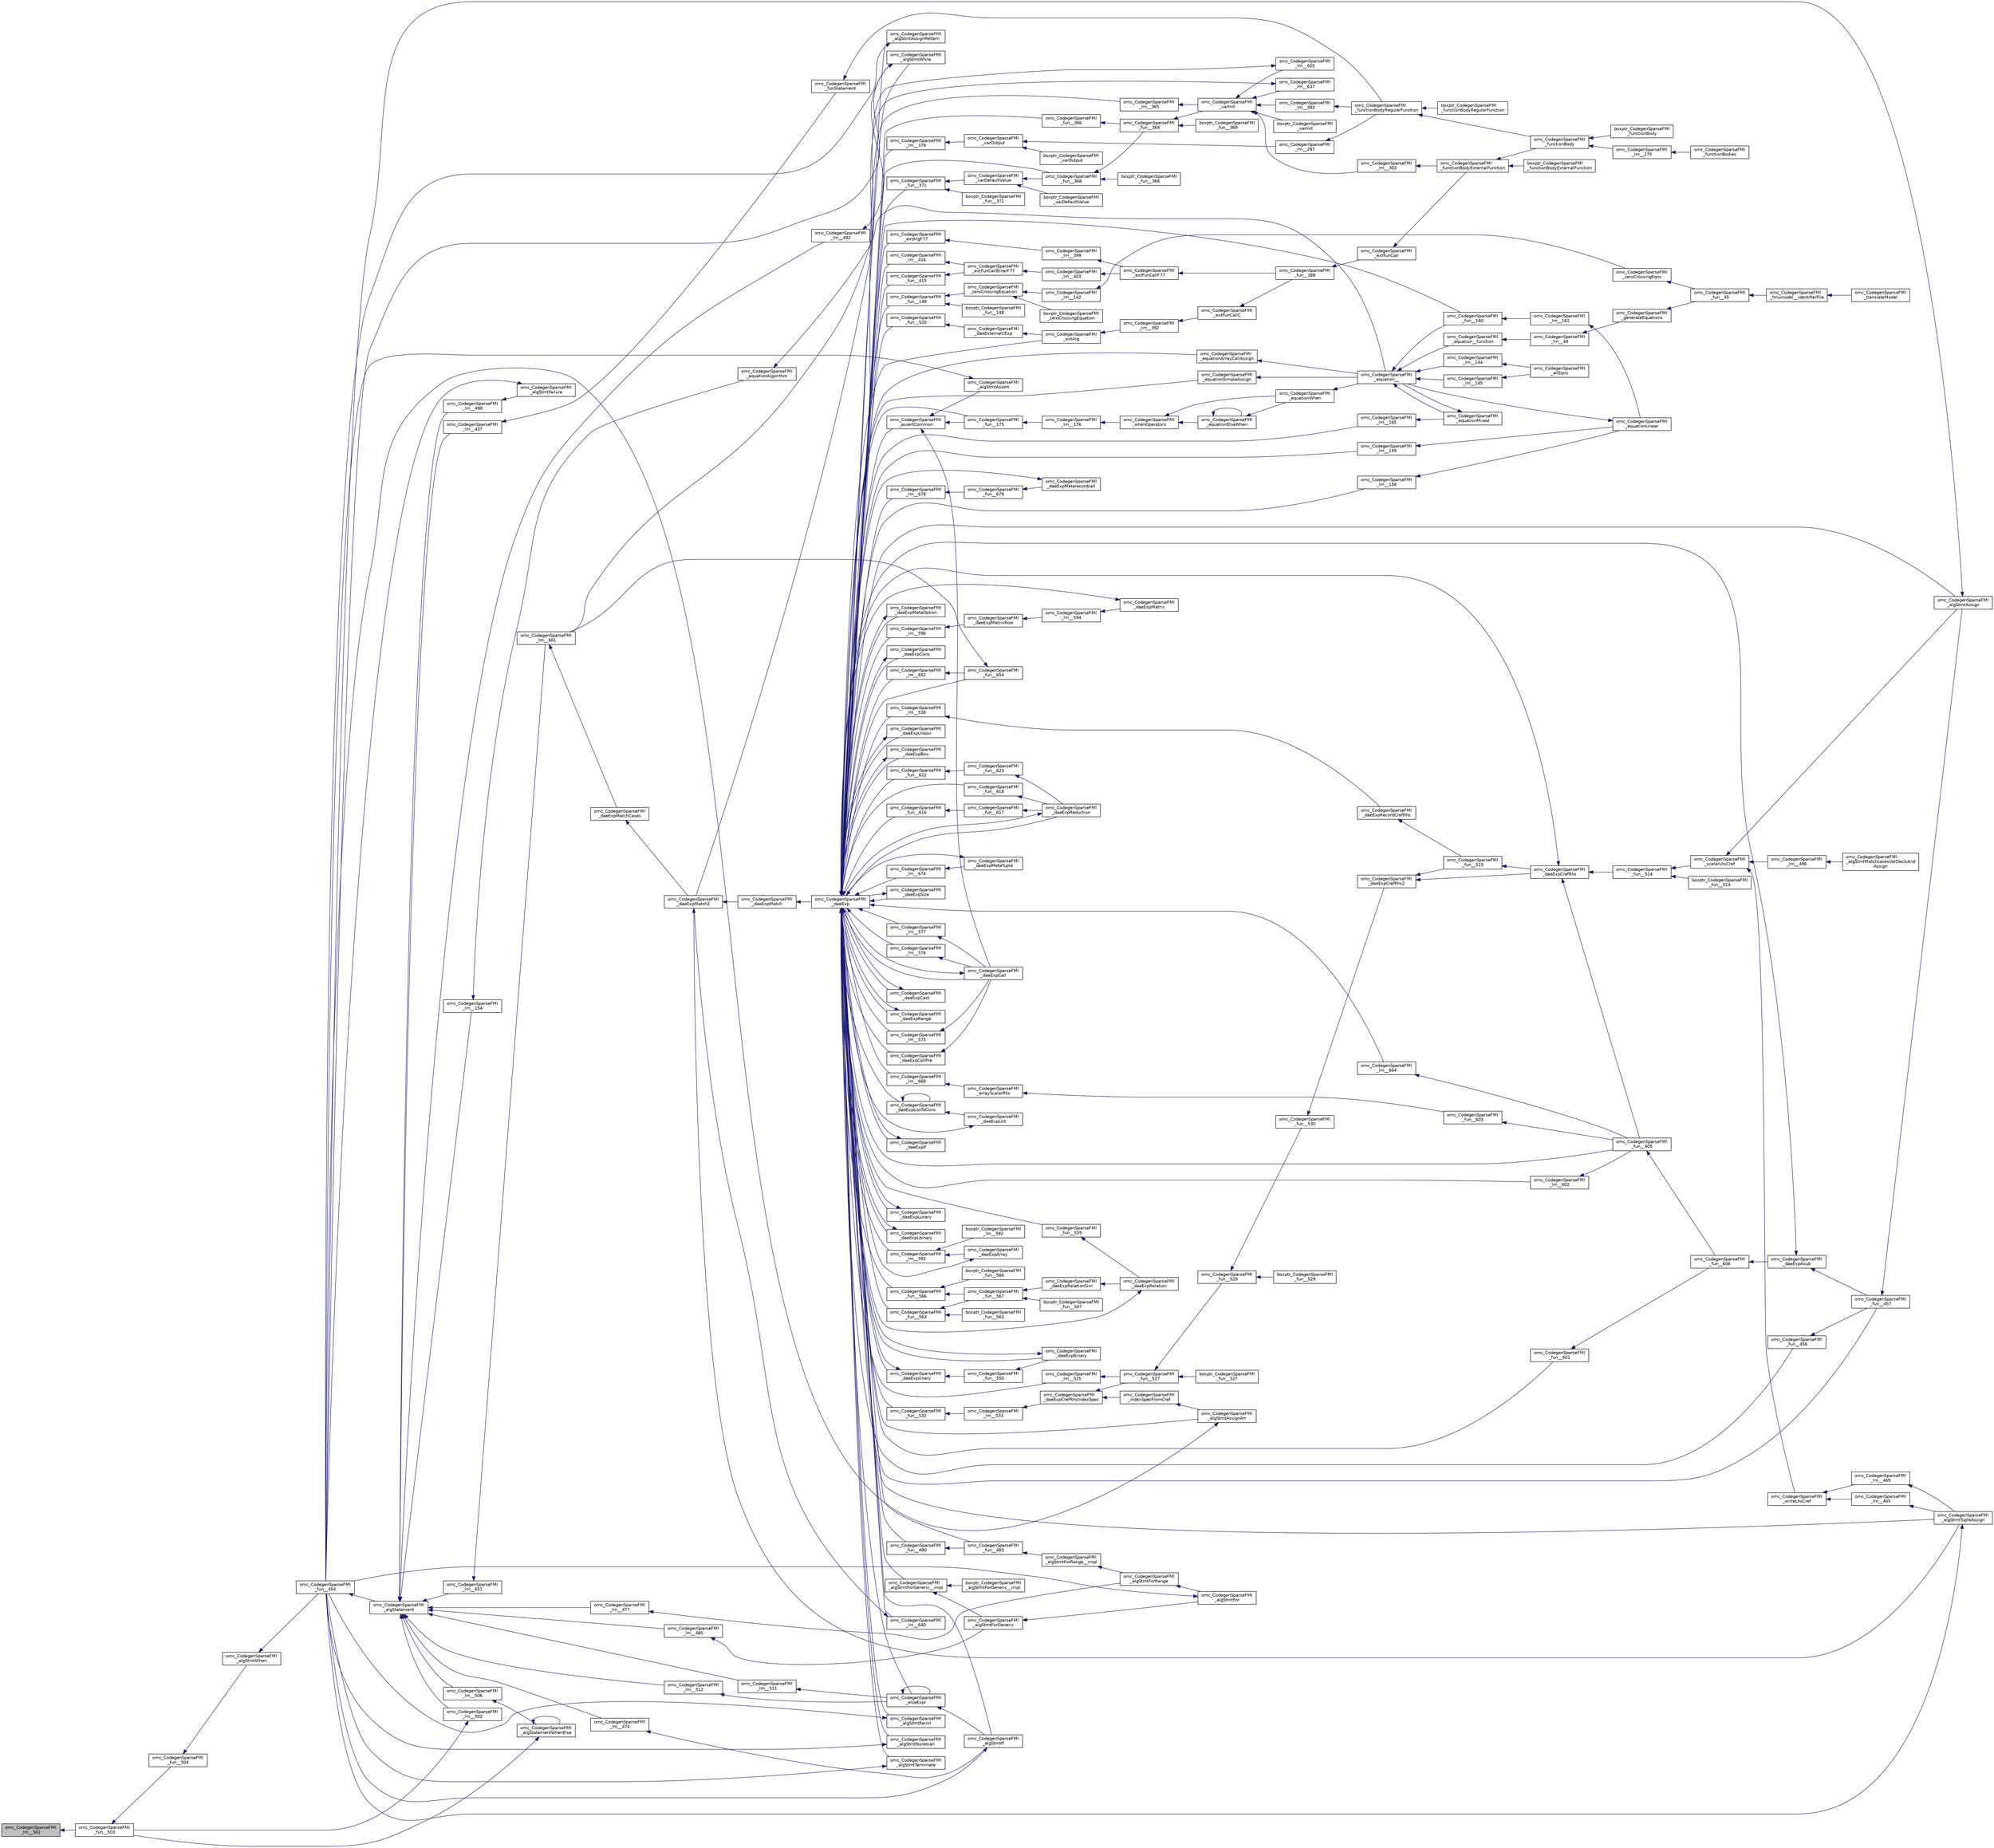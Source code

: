 digraph "omc_CodegenSparseFMI_lm__501"
{
  edge [fontname="Helvetica",fontsize="10",labelfontname="Helvetica",labelfontsize="10"];
  node [fontname="Helvetica",fontsize="10",shape=record];
  rankdir="LR";
  Node202766 [label="omc_CodegenSparseFMI\l_lm__501",height=0.2,width=0.4,color="black", fillcolor="grey75", style="filled", fontcolor="black"];
  Node202766 -> Node202767 [dir="back",color="midnightblue",fontsize="10",style="solid",fontname="Helvetica"];
  Node202767 [label="omc_CodegenSparseFMI\l_fun__503",height=0.2,width=0.4,color="black", fillcolor="white", style="filled",URL="$d1/d2e/_codegen_sparse_f_m_i_8c.html#a2f60622244298e4d41f2a4f51d7b6875"];
  Node202767 -> Node202768 [dir="back",color="midnightblue",fontsize="10",style="solid",fontname="Helvetica"];
  Node202768 [label="omc_CodegenSparseFMI\l_fun__504",height=0.2,width=0.4,color="black", fillcolor="white", style="filled",URL="$d1/d2e/_codegen_sparse_f_m_i_8c.html#a34c708458b1cf12fb6f5f8b4d739cfd1"];
  Node202768 -> Node202769 [dir="back",color="midnightblue",fontsize="10",style="solid",fontname="Helvetica"];
  Node202769 [label="omc_CodegenSparseFMI\l_algStmtWhen",height=0.2,width=0.4,color="black", fillcolor="white", style="filled",URL="$da/d88/_codegen_sparse_f_m_i_8h.html#a1045cff030f158d7beb1890107038b8d"];
  Node202769 -> Node202770 [dir="back",color="midnightblue",fontsize="10",style="solid",fontname="Helvetica"];
  Node202770 [label="omc_CodegenSparseFMI\l_fun__454",height=0.2,width=0.4,color="black", fillcolor="white", style="filled",URL="$d1/d2e/_codegen_sparse_f_m_i_8c.html#a38506d8a286cdb1703e9653cec496244"];
  Node202770 -> Node202771 [dir="back",color="midnightblue",fontsize="10",style="solid",fontname="Helvetica"];
  Node202771 [label="omc_CodegenSparseFMI\l_algStatement",height=0.2,width=0.4,color="black", fillcolor="white", style="filled",URL="$da/d88/_codegen_sparse_f_m_i_8h.html#a5d1fbf810cfb458410c3f606dd4518d6"];
  Node202771 -> Node202772 [dir="back",color="midnightblue",fontsize="10",style="solid",fontname="Helvetica"];
  Node202772 [label="omc_CodegenSparseFMI\l_lm__651",height=0.2,width=0.4,color="black", fillcolor="white", style="filled",URL="$d1/d2e/_codegen_sparse_f_m_i_8c.html#a4601ee3bb7611f920e2f9c96c21fce8e"];
  Node202772 -> Node202773 [dir="back",color="midnightblue",fontsize="10",style="solid",fontname="Helvetica"];
  Node202773 [label="omc_CodegenSparseFMI\l_lm__661",height=0.2,width=0.4,color="black", fillcolor="white", style="filled",URL="$d1/d2e/_codegen_sparse_f_m_i_8c.html#af15d08c53a5b48667e16622e16e97ec5"];
  Node202773 -> Node202774 [dir="back",color="midnightblue",fontsize="10",style="solid",fontname="Helvetica"];
  Node202774 [label="omc_CodegenSparseFMI\l_daeExpMatchCases",height=0.2,width=0.4,color="black", fillcolor="white", style="filled",URL="$da/d88/_codegen_sparse_f_m_i_8h.html#a67c72be0aaa49a7a85509e1c5ab98b41"];
  Node202774 -> Node202775 [dir="back",color="midnightblue",fontsize="10",style="solid",fontname="Helvetica"];
  Node202775 [label="omc_CodegenSparseFMI\l_daeExpMatch2",height=0.2,width=0.4,color="black", fillcolor="white", style="filled",URL="$da/d88/_codegen_sparse_f_m_i_8h.html#a3d2d85eda4fc6adaf9f0a30a7a870128"];
  Node202775 -> Node202776 [dir="back",color="midnightblue",fontsize="10",style="solid",fontname="Helvetica"];
  Node202776 [label="omc_CodegenSparseFMI\l_daeExpMatch",height=0.2,width=0.4,color="black", fillcolor="white", style="filled",URL="$da/d88/_codegen_sparse_f_m_i_8h.html#a59ba01dc770311168227b0e3a87b1e1d"];
  Node202776 -> Node202777 [dir="back",color="midnightblue",fontsize="10",style="solid",fontname="Helvetica"];
  Node202777 [label="omc_CodegenSparseFMI\l_daeExp",height=0.2,width=0.4,color="black", fillcolor="white", style="filled",URL="$da/d88/_codegen_sparse_f_m_i_8h.html#ab26972f772620810838d527d8554f2ac"];
  Node202777 -> Node202778 [dir="back",color="midnightblue",fontsize="10",style="solid",fontname="Helvetica"];
  Node202778 [label="omc_CodegenSparseFMI\l_assertCommon",height=0.2,width=0.4,color="black", fillcolor="white", style="filled",URL="$da/d88/_codegen_sparse_f_m_i_8h.html#affff73cc747add47129bcbacc2d38f9a"];
  Node202778 -> Node202779 [dir="back",color="midnightblue",fontsize="10",style="solid",fontname="Helvetica"];
  Node202779 [label="omc_CodegenSparseFMI\l_daeExpCall",height=0.2,width=0.4,color="black", fillcolor="white", style="filled",URL="$da/d88/_codegen_sparse_f_m_i_8h.html#a48a7b37bcd95aafb972b82321fa96aac"];
  Node202779 -> Node202777 [dir="back",color="midnightblue",fontsize="10",style="solid",fontname="Helvetica"];
  Node202778 -> Node202780 [dir="back",color="midnightblue",fontsize="10",style="solid",fontname="Helvetica"];
  Node202780 [label="omc_CodegenSparseFMI\l_algStmtAssert",height=0.2,width=0.4,color="black", fillcolor="white", style="filled",URL="$da/d88/_codegen_sparse_f_m_i_8h.html#a6b429ec5152996a5f9279a3ddf6844b0"];
  Node202780 -> Node202770 [dir="back",color="midnightblue",fontsize="10",style="solid",fontname="Helvetica"];
  Node202778 -> Node202781 [dir="back",color="midnightblue",fontsize="10",style="solid",fontname="Helvetica"];
  Node202781 [label="omc_CodegenSparseFMI\l_fun__175",height=0.2,width=0.4,color="black", fillcolor="white", style="filled",URL="$d1/d2e/_codegen_sparse_f_m_i_8c.html#ae71d3dbce84027f4da25d630128e9f06"];
  Node202781 -> Node202782 [dir="back",color="midnightblue",fontsize="10",style="solid",fontname="Helvetica"];
  Node202782 [label="omc_CodegenSparseFMI\l_lm__176",height=0.2,width=0.4,color="black", fillcolor="white", style="filled",URL="$d1/d2e/_codegen_sparse_f_m_i_8c.html#a3aab67e796da3718ac21ae4e0b10522b"];
  Node202782 -> Node202783 [dir="back",color="midnightblue",fontsize="10",style="solid",fontname="Helvetica"];
  Node202783 [label="omc_CodegenSparseFMI\l_whenOperators",height=0.2,width=0.4,color="black", fillcolor="white", style="filled",URL="$da/d88/_codegen_sparse_f_m_i_8h.html#aaa56a6cbe937c9e43604fbefcddc43d4"];
  Node202783 -> Node202784 [dir="back",color="midnightblue",fontsize="10",style="solid",fontname="Helvetica"];
  Node202784 [label="omc_CodegenSparseFMI\l_equationElseWhen",height=0.2,width=0.4,color="black", fillcolor="white", style="filled",URL="$da/d88/_codegen_sparse_f_m_i_8h.html#a9252f94be6a8d4db5d542a2a30867d21"];
  Node202784 -> Node202784 [dir="back",color="midnightblue",fontsize="10",style="solid",fontname="Helvetica"];
  Node202784 -> Node202785 [dir="back",color="midnightblue",fontsize="10",style="solid",fontname="Helvetica"];
  Node202785 [label="omc_CodegenSparseFMI\l_equationWhen",height=0.2,width=0.4,color="black", fillcolor="white", style="filled",URL="$da/d88/_codegen_sparse_f_m_i_8h.html#a182b50d619540de019adbeb9053f85d2"];
  Node202785 -> Node202786 [dir="back",color="midnightblue",fontsize="10",style="solid",fontname="Helvetica"];
  Node202786 [label="omc_CodegenSparseFMI\l_equation__",height=0.2,width=0.4,color="black", fillcolor="white", style="filled",URL="$da/d88/_codegen_sparse_f_m_i_8h.html#a99f4c0cb745d02faf3615bcda104a18a"];
  Node202786 -> Node202787 [dir="back",color="midnightblue",fontsize="10",style="solid",fontname="Helvetica"];
  Node202787 [label="omc_CodegenSparseFMI\l_equationMixed",height=0.2,width=0.4,color="black", fillcolor="white", style="filled",URL="$da/d88/_codegen_sparse_f_m_i_8h.html#ac29f9768bd0d77a3e1e85ee8d33113f2"];
  Node202787 -> Node202786 [dir="back",color="midnightblue",fontsize="10",style="solid",fontname="Helvetica"];
  Node202786 -> Node202788 [dir="back",color="midnightblue",fontsize="10",style="solid",fontname="Helvetica"];
  Node202788 [label="omc_CodegenSparseFMI\l_fun__160",height=0.2,width=0.4,color="black", fillcolor="white", style="filled",URL="$d1/d2e/_codegen_sparse_f_m_i_8c.html#ae706b7e1daac9ecce083bb0f153c4537"];
  Node202788 -> Node202789 [dir="back",color="midnightblue",fontsize="10",style="solid",fontname="Helvetica"];
  Node202789 [label="omc_CodegenSparseFMI\l_lm__161",height=0.2,width=0.4,color="black", fillcolor="white", style="filled",URL="$d1/d2e/_codegen_sparse_f_m_i_8c.html#afef10b15667b5fa348e2e5474100a059"];
  Node202789 -> Node202790 [dir="back",color="midnightblue",fontsize="10",style="solid",fontname="Helvetica"];
  Node202790 [label="omc_CodegenSparseFMI\l_equationLinear",height=0.2,width=0.4,color="black", fillcolor="white", style="filled",URL="$da/d88/_codegen_sparse_f_m_i_8h.html#ae8ae758cee8e51f80c69f273ea2dead4"];
  Node202790 -> Node202786 [dir="back",color="midnightblue",fontsize="10",style="solid",fontname="Helvetica"];
  Node202786 -> Node202791 [dir="back",color="midnightblue",fontsize="10",style="solid",fontname="Helvetica"];
  Node202791 [label="omc_CodegenSparseFMI\l_lm__145",height=0.2,width=0.4,color="black", fillcolor="white", style="filled",URL="$d1/d2e/_codegen_sparse_f_m_i_8c.html#a482b9fe4a2cf1170ba37c04cbeeba56b"];
  Node202791 -> Node202792 [dir="back",color="midnightblue",fontsize="10",style="solid",fontname="Helvetica"];
  Node202792 [label="omc_CodegenSparseFMI\l_allEqns",height=0.2,width=0.4,color="black", fillcolor="white", style="filled",URL="$da/d88/_codegen_sparse_f_m_i_8h.html#a94fa0652e8d98e8869394cc988af391b"];
  Node202786 -> Node202793 [dir="back",color="midnightblue",fontsize="10",style="solid",fontname="Helvetica"];
  Node202793 [label="omc_CodegenSparseFMI\l_lm__144",height=0.2,width=0.4,color="black", fillcolor="white", style="filled",URL="$d1/d2e/_codegen_sparse_f_m_i_8c.html#a53bc84287c3730b73c523380ca378dcf"];
  Node202793 -> Node202792 [dir="back",color="midnightblue",fontsize="10",style="solid",fontname="Helvetica"];
  Node202786 -> Node202794 [dir="back",color="midnightblue",fontsize="10",style="solid",fontname="Helvetica"];
  Node202794 [label="omc_CodegenSparseFMI\l_equation__function",height=0.2,width=0.4,color="black", fillcolor="white", style="filled",URL="$da/d88/_codegen_sparse_f_m_i_8h.html#a3b6d78478d2920ade27380933feef664"];
  Node202794 -> Node202795 [dir="back",color="midnightblue",fontsize="10",style="solid",fontname="Helvetica"];
  Node202795 [label="omc_CodegenSparseFMI\l_lm__49",height=0.2,width=0.4,color="black", fillcolor="white", style="filled",URL="$d1/d2e/_codegen_sparse_f_m_i_8c.html#afd950130e5951ce5d9b078504b8e5445"];
  Node202795 -> Node202796 [dir="back",color="midnightblue",fontsize="10",style="solid",fontname="Helvetica"];
  Node202796 [label="omc_CodegenSparseFMI\l_generateEquations",height=0.2,width=0.4,color="black", fillcolor="white", style="filled",URL="$da/d88/_codegen_sparse_f_m_i_8h.html#a944e50c37aa93fa6e9c540a7d9a7f671"];
  Node202796 -> Node202797 [dir="back",color="midnightblue",fontsize="10",style="solid",fontname="Helvetica"];
  Node202797 [label="omc_CodegenSparseFMI\l_fun__45",height=0.2,width=0.4,color="black", fillcolor="white", style="filled",URL="$d1/d2e/_codegen_sparse_f_m_i_8c.html#a33c397eee4567dbaf5269d88f9ea50f2"];
  Node202797 -> Node202798 [dir="back",color="midnightblue",fontsize="10",style="solid",fontname="Helvetica"];
  Node202798 [label="omc_CodegenSparseFMI\l_fmumodel__identifierFile",height=0.2,width=0.4,color="black", fillcolor="white", style="filled",URL="$da/d88/_codegen_sparse_f_m_i_8h.html#a0d704247081fbb1f268bdd5ae5d7f3f3"];
  Node202798 -> Node202799 [dir="back",color="midnightblue",fontsize="10",style="solid",fontname="Helvetica"];
  Node202799 [label="omc_CodegenSparseFMI\l_translateModel",height=0.2,width=0.4,color="black", fillcolor="white", style="filled",URL="$da/d88/_codegen_sparse_f_m_i_8h.html#a6e115544fcae7968ab9fa00a0ea17b1d"];
  Node202783 -> Node202785 [dir="back",color="midnightblue",fontsize="10",style="solid",fontname="Helvetica"];
  Node202777 -> Node202800 [dir="back",color="midnightblue",fontsize="10",style="solid",fontname="Helvetica"];
  Node202800 [label="omc_CodegenSparseFMI\l_algStmtAssignPattern",height=0.2,width=0.4,color="black", fillcolor="white", style="filled",URL="$da/d88/_codegen_sparse_f_m_i_8h.html#aa769cf6a279946c8484ba60efafa1bc7"];
  Node202800 -> Node202770 [dir="back",color="midnightblue",fontsize="10",style="solid",fontname="Helvetica"];
  Node202777 -> Node202801 [dir="back",color="midnightblue",fontsize="10",style="solid",fontname="Helvetica"];
  Node202801 [label="omc_CodegenSparseFMI\l_lm__678",height=0.2,width=0.4,color="black", fillcolor="white", style="filled",URL="$d1/d2e/_codegen_sparse_f_m_i_8c.html#a128c47290974b3ffbcea043e82979943"];
  Node202801 -> Node202802 [dir="back",color="midnightblue",fontsize="10",style="solid",fontname="Helvetica"];
  Node202802 [label="omc_CodegenSparseFMI\l_fun__679",height=0.2,width=0.4,color="black", fillcolor="white", style="filled",URL="$d1/d2e/_codegen_sparse_f_m_i_8c.html#a2365ba198f39b872daa06cc5d23c6252"];
  Node202802 -> Node202803 [dir="back",color="midnightblue",fontsize="10",style="solid",fontname="Helvetica"];
  Node202803 [label="omc_CodegenSparseFMI\l_daeExpMetarecordcall",height=0.2,width=0.4,color="black", fillcolor="white", style="filled",URL="$da/d88/_codegen_sparse_f_m_i_8h.html#af4d3cdaeb7380d8a65146e12030c5c0e"];
  Node202803 -> Node202777 [dir="back",color="midnightblue",fontsize="10",style="solid",fontname="Helvetica"];
  Node202777 -> Node202804 [dir="back",color="midnightblue",fontsize="10",style="solid",fontname="Helvetica"];
  Node202804 [label="omc_CodegenSparseFMI\l_daeExpMetaOption",height=0.2,width=0.4,color="black", fillcolor="white", style="filled",URL="$da/d88/_codegen_sparse_f_m_i_8h.html#ae536b39241762561555271004c37440e"];
  Node202804 -> Node202777 [dir="back",color="midnightblue",fontsize="10",style="solid",fontname="Helvetica"];
  Node202777 -> Node202805 [dir="back",color="midnightblue",fontsize="10",style="solid",fontname="Helvetica"];
  Node202805 [label="omc_CodegenSparseFMI\l_lm__674",height=0.2,width=0.4,color="black", fillcolor="white", style="filled",URL="$d1/d2e/_codegen_sparse_f_m_i_8c.html#ad52f1b672015908228e495a9b9ff40ca"];
  Node202805 -> Node202806 [dir="back",color="midnightblue",fontsize="10",style="solid",fontname="Helvetica"];
  Node202806 [label="omc_CodegenSparseFMI\l_daeExpMetaTuple",height=0.2,width=0.4,color="black", fillcolor="white", style="filled",URL="$da/d88/_codegen_sparse_f_m_i_8h.html#a37dab4d4c7bc7fd838505c060a8b9049"];
  Node202806 -> Node202777 [dir="back",color="midnightblue",fontsize="10",style="solid",fontname="Helvetica"];
  Node202777 -> Node202807 [dir="back",color="midnightblue",fontsize="10",style="solid",fontname="Helvetica"];
  Node202807 [label="omc_CodegenSparseFMI\l_daeExpCons",height=0.2,width=0.4,color="black", fillcolor="white", style="filled",URL="$da/d88/_codegen_sparse_f_m_i_8h.html#ab881b9f7dbddb69fe91bb74c9c5c54c1"];
  Node202807 -> Node202777 [dir="back",color="midnightblue",fontsize="10",style="solid",fontname="Helvetica"];
  Node202777 -> Node202808 [dir="back",color="midnightblue",fontsize="10",style="solid",fontname="Helvetica"];
  Node202808 [label="omc_CodegenSparseFMI\l_daeExpListToCons",height=0.2,width=0.4,color="black", fillcolor="white", style="filled",URL="$da/d88/_codegen_sparse_f_m_i_8h.html#a1d1ae6cb82e69292e58b8c65e002ea55"];
  Node202808 -> Node202808 [dir="back",color="midnightblue",fontsize="10",style="solid",fontname="Helvetica"];
  Node202808 -> Node202809 [dir="back",color="midnightblue",fontsize="10",style="solid",fontname="Helvetica"];
  Node202809 [label="omc_CodegenSparseFMI\l_daeExpList",height=0.2,width=0.4,color="black", fillcolor="white", style="filled",URL="$da/d88/_codegen_sparse_f_m_i_8h.html#a2f666b582c610d5c8b23988ecba9664b"];
  Node202809 -> Node202777 [dir="back",color="midnightblue",fontsize="10",style="solid",fontname="Helvetica"];
  Node202777 -> Node202810 [dir="back",color="midnightblue",fontsize="10",style="solid",fontname="Helvetica"];
  Node202810 [label="omc_CodegenSparseFMI\l_lm__668",height=0.2,width=0.4,color="black", fillcolor="white", style="filled",URL="$d1/d2e/_codegen_sparse_f_m_i_8c.html#a76351725b41da0af498aadf54b92c275"];
  Node202810 -> Node202811 [dir="back",color="midnightblue",fontsize="10",style="solid",fontname="Helvetica"];
  Node202811 [label="omc_CodegenSparseFMI\l_arrayScalarRhs",height=0.2,width=0.4,color="black", fillcolor="white", style="filled",URL="$da/d88/_codegen_sparse_f_m_i_8h.html#ab4de96fd8fb5647ef325ca122a4753f3"];
  Node202811 -> Node202812 [dir="back",color="midnightblue",fontsize="10",style="solid",fontname="Helvetica"];
  Node202812 [label="omc_CodegenSparseFMI\l_fun__603",height=0.2,width=0.4,color="black", fillcolor="white", style="filled",URL="$d1/d2e/_codegen_sparse_f_m_i_8c.html#adbd2857da6df0e479b3bd77c5b7a8f7d"];
  Node202812 -> Node202813 [dir="back",color="midnightblue",fontsize="10",style="solid",fontname="Helvetica"];
  Node202813 [label="omc_CodegenSparseFMI\l_fun__605",height=0.2,width=0.4,color="black", fillcolor="white", style="filled",URL="$d1/d2e/_codegen_sparse_f_m_i_8c.html#a9bd0f333ed74be93d8bd6468cde56736"];
  Node202813 -> Node202814 [dir="back",color="midnightblue",fontsize="10",style="solid",fontname="Helvetica"];
  Node202814 [label="omc_CodegenSparseFMI\l_fun__606",height=0.2,width=0.4,color="black", fillcolor="white", style="filled",URL="$d1/d2e/_codegen_sparse_f_m_i_8c.html#a57e7ee8cc6cf0e5de142a92a92caf6d0"];
  Node202814 -> Node202815 [dir="back",color="midnightblue",fontsize="10",style="solid",fontname="Helvetica"];
  Node202815 [label="omc_CodegenSparseFMI\l_daeExpAsub",height=0.2,width=0.4,color="black", fillcolor="white", style="filled",URL="$da/d88/_codegen_sparse_f_m_i_8h.html#ab042430b0f630bd548c9122206a41a76"];
  Node202815 -> Node202777 [dir="back",color="midnightblue",fontsize="10",style="solid",fontname="Helvetica"];
  Node202815 -> Node202816 [dir="back",color="midnightblue",fontsize="10",style="solid",fontname="Helvetica"];
  Node202816 [label="omc_CodegenSparseFMI\l_fun__457",height=0.2,width=0.4,color="black", fillcolor="white", style="filled",URL="$d1/d2e/_codegen_sparse_f_m_i_8c.html#a9a66843f2c8f85ed8a0e89829eadf41b"];
  Node202816 -> Node202817 [dir="back",color="midnightblue",fontsize="10",style="solid",fontname="Helvetica"];
  Node202817 [label="omc_CodegenSparseFMI\l_algStmtAssign",height=0.2,width=0.4,color="black", fillcolor="white", style="filled",URL="$da/d88/_codegen_sparse_f_m_i_8h.html#a1c3cbb22c2453d6b93e5a19e87126639"];
  Node202817 -> Node202770 [dir="back",color="midnightblue",fontsize="10",style="solid",fontname="Helvetica"];
  Node202777 -> Node202818 [dir="back",color="midnightblue",fontsize="10",style="solid",fontname="Helvetica"];
  Node202818 [label="omc_CodegenSparseFMI\l_daeExpUnbox",height=0.2,width=0.4,color="black", fillcolor="white", style="filled",URL="$da/d88/_codegen_sparse_f_m_i_8h.html#ad8a93ec5bfec6454d268e95a82bf96b8"];
  Node202818 -> Node202777 [dir="back",color="midnightblue",fontsize="10",style="solid",fontname="Helvetica"];
  Node202777 -> Node202819 [dir="back",color="midnightblue",fontsize="10",style="solid",fontname="Helvetica"];
  Node202819 [label="omc_CodegenSparseFMI\l_daeExpBox",height=0.2,width=0.4,color="black", fillcolor="white", style="filled",URL="$da/d88/_codegen_sparse_f_m_i_8h.html#a39dc1615a535b01d20db9b87fc607d3c"];
  Node202819 -> Node202777 [dir="back",color="midnightblue",fontsize="10",style="solid",fontname="Helvetica"];
  Node202777 -> Node202820 [dir="back",color="midnightblue",fontsize="10",style="solid",fontname="Helvetica"];
  Node202820 [label="omc_CodegenSparseFMI\l_fun__654",height=0.2,width=0.4,color="black", fillcolor="white", style="filled",URL="$d1/d2e/_codegen_sparse_f_m_i_8c.html#a779418d021f2bf6e5e05257271d6512f"];
  Node202820 -> Node202773 [dir="back",color="midnightblue",fontsize="10",style="solid",fontname="Helvetica"];
  Node202777 -> Node202821 [dir="back",color="midnightblue",fontsize="10",style="solid",fontname="Helvetica"];
  Node202821 [label="omc_CodegenSparseFMI\l_lm__652",height=0.2,width=0.4,color="black", fillcolor="white", style="filled",URL="$d1/d2e/_codegen_sparse_f_m_i_8c.html#afb77daba20dc13d99f8916228d277ad2"];
  Node202821 -> Node202820 [dir="back",color="midnightblue",fontsize="10",style="solid",fontname="Helvetica"];
  Node202777 -> Node202822 [dir="back",color="midnightblue",fontsize="10",style="solid",fontname="Helvetica"];
  Node202822 [label="omc_CodegenSparseFMI\l_lm__640",height=0.2,width=0.4,color="black", fillcolor="white", style="filled",URL="$d1/d2e/_codegen_sparse_f_m_i_8c.html#ab7ae5141c274871c57b0fb912e7ddaf7"];
  Node202822 -> Node202775 [dir="back",color="midnightblue",fontsize="10",style="solid",fontname="Helvetica"];
  Node202777 -> Node202823 [dir="back",color="midnightblue",fontsize="10",style="solid",fontname="Helvetica"];
  Node202823 [label="omc_CodegenSparseFMI\l_daeExpReduction",height=0.2,width=0.4,color="black", fillcolor="white", style="filled",URL="$da/d88/_codegen_sparse_f_m_i_8h.html#a215e1cfa638090eb2c87b8d31be99cf0"];
  Node202823 -> Node202777 [dir="back",color="midnightblue",fontsize="10",style="solid",fontname="Helvetica"];
  Node202777 -> Node202824 [dir="back",color="midnightblue",fontsize="10",style="solid",fontname="Helvetica"];
  Node202824 [label="omc_CodegenSparseFMI\l_fun__622",height=0.2,width=0.4,color="black", fillcolor="white", style="filled",URL="$d1/d2e/_codegen_sparse_f_m_i_8c.html#ae5c95b0ba06e68ed18a5d60da4cda046"];
  Node202824 -> Node202825 [dir="back",color="midnightblue",fontsize="10",style="solid",fontname="Helvetica"];
  Node202825 [label="omc_CodegenSparseFMI\l_fun__623",height=0.2,width=0.4,color="black", fillcolor="white", style="filled",URL="$d1/d2e/_codegen_sparse_f_m_i_8c.html#ad252a6b0c4628a8f587fbfdf6b702226"];
  Node202825 -> Node202823 [dir="back",color="midnightblue",fontsize="10",style="solid",fontname="Helvetica"];
  Node202777 -> Node202826 [dir="back",color="midnightblue",fontsize="10",style="solid",fontname="Helvetica"];
  Node202826 [label="omc_CodegenSparseFMI\l_fun__618",height=0.2,width=0.4,color="black", fillcolor="white", style="filled",URL="$d1/d2e/_codegen_sparse_f_m_i_8c.html#a6b9efcf5bb1e83e9d6d64821e5b15530"];
  Node202826 -> Node202823 [dir="back",color="midnightblue",fontsize="10",style="solid",fontname="Helvetica"];
  Node202777 -> Node202827 [dir="back",color="midnightblue",fontsize="10",style="solid",fontname="Helvetica"];
  Node202827 [label="omc_CodegenSparseFMI\l_fun__616",height=0.2,width=0.4,color="black", fillcolor="white", style="filled",URL="$d1/d2e/_codegen_sparse_f_m_i_8c.html#a635859e8c511453505953fab612853b3"];
  Node202827 -> Node202828 [dir="back",color="midnightblue",fontsize="10",style="solid",fontname="Helvetica"];
  Node202828 [label="omc_CodegenSparseFMI\l_fun__617",height=0.2,width=0.4,color="black", fillcolor="white", style="filled",URL="$d1/d2e/_codegen_sparse_f_m_i_8c.html#aa08069808fe588458678d9549eb3b245"];
  Node202828 -> Node202823 [dir="back",color="midnightblue",fontsize="10",style="solid",fontname="Helvetica"];
  Node202777 -> Node202829 [dir="back",color="midnightblue",fontsize="10",style="solid",fontname="Helvetica"];
  Node202829 [label="omc_CodegenSparseFMI\l_daeExpSize",height=0.2,width=0.4,color="black", fillcolor="white", style="filled",URL="$da/d88/_codegen_sparse_f_m_i_8h.html#a65806134dc2b86c56ad13bd542641799"];
  Node202829 -> Node202777 [dir="back",color="midnightblue",fontsize="10",style="solid",fontname="Helvetica"];
  Node202777 -> Node202830 [dir="back",color="midnightblue",fontsize="10",style="solid",fontname="Helvetica"];
  Node202830 [label="omc_CodegenSparseFMI\l_daeExpCallPre",height=0.2,width=0.4,color="black", fillcolor="white", style="filled",URL="$da/d88/_codegen_sparse_f_m_i_8h.html#a14fa316eb180ca150badd71a2b426953"];
  Node202830 -> Node202779 [dir="back",color="midnightblue",fontsize="10",style="solid",fontname="Helvetica"];
  Node202777 -> Node202813 [dir="back",color="midnightblue",fontsize="10",style="solid",fontname="Helvetica"];
  Node202777 -> Node202831 [dir="back",color="midnightblue",fontsize="10",style="solid",fontname="Helvetica"];
  Node202831 [label="omc_CodegenSparseFMI\l_lm__604",height=0.2,width=0.4,color="black", fillcolor="white", style="filled",URL="$d1/d2e/_codegen_sparse_f_m_i_8c.html#a1ea19ba89eb6b92706330d280b4a28c4"];
  Node202831 -> Node202813 [dir="back",color="midnightblue",fontsize="10",style="solid",fontname="Helvetica"];
  Node202777 -> Node202832 [dir="back",color="midnightblue",fontsize="10",style="solid",fontname="Helvetica"];
  Node202832 [label="omc_CodegenSparseFMI\l_lm__602",height=0.2,width=0.4,color="black", fillcolor="white", style="filled",URL="$d1/d2e/_codegen_sparse_f_m_i_8c.html#a033ed9fe3cb36fea59e62007c6a4d090"];
  Node202832 -> Node202813 [dir="back",color="midnightblue",fontsize="10",style="solid",fontname="Helvetica"];
  Node202777 -> Node202833 [dir="back",color="midnightblue",fontsize="10",style="solid",fontname="Helvetica"];
  Node202833 [label="omc_CodegenSparseFMI\l_fun__601",height=0.2,width=0.4,color="black", fillcolor="white", style="filled",URL="$d1/d2e/_codegen_sparse_f_m_i_8c.html#a7e7064f5d085e776607bd7e91ba97557"];
  Node202833 -> Node202814 [dir="back",color="midnightblue",fontsize="10",style="solid",fontname="Helvetica"];
  Node202777 -> Node202834 [dir="back",color="midnightblue",fontsize="10",style="solid",fontname="Helvetica"];
  Node202834 [label="omc_CodegenSparseFMI\l_daeExpCast",height=0.2,width=0.4,color="black", fillcolor="white", style="filled",URL="$da/d88/_codegen_sparse_f_m_i_8h.html#a4925df985f63c7b864fc53ff465f925e"];
  Node202834 -> Node202777 [dir="back",color="midnightblue",fontsize="10",style="solid",fontname="Helvetica"];
  Node202777 -> Node202835 [dir="back",color="midnightblue",fontsize="10",style="solid",fontname="Helvetica"];
  Node202835 [label="omc_CodegenSparseFMI\l_daeExpRange",height=0.2,width=0.4,color="black", fillcolor="white", style="filled",URL="$da/d88/_codegen_sparse_f_m_i_8h.html#ab06fb091af14bb2ea0472c05fb26c075"];
  Node202835 -> Node202777 [dir="back",color="midnightblue",fontsize="10",style="solid",fontname="Helvetica"];
  Node202777 -> Node202836 [dir="back",color="midnightblue",fontsize="10",style="solid",fontname="Helvetica"];
  Node202836 [label="omc_CodegenSparseFMI\l_lm__596",height=0.2,width=0.4,color="black", fillcolor="white", style="filled",URL="$d1/d2e/_codegen_sparse_f_m_i_8c.html#a14d5df57654fa55b92d5aff9036ec0ab"];
  Node202836 -> Node202837 [dir="back",color="midnightblue",fontsize="10",style="solid",fontname="Helvetica"];
  Node202837 [label="omc_CodegenSparseFMI\l_daeExpMatrixRow",height=0.2,width=0.4,color="black", fillcolor="white", style="filled",URL="$da/d88/_codegen_sparse_f_m_i_8h.html#aaa8e0e4a311cbf73da7a14c47f4570ac"];
  Node202837 -> Node202838 [dir="back",color="midnightblue",fontsize="10",style="solid",fontname="Helvetica"];
  Node202838 [label="omc_CodegenSparseFMI\l_lm__594",height=0.2,width=0.4,color="black", fillcolor="white", style="filled",URL="$d1/d2e/_codegen_sparse_f_m_i_8c.html#a6851ce9fae595fa7b523b79ce247f9ea"];
  Node202838 -> Node202839 [dir="back",color="midnightblue",fontsize="10",style="solid",fontname="Helvetica"];
  Node202839 [label="omc_CodegenSparseFMI\l_daeExpMatrix",height=0.2,width=0.4,color="black", fillcolor="white", style="filled",URL="$da/d88/_codegen_sparse_f_m_i_8h.html#a6f74e3aeec53ec03a5f219a12576dca4"];
  Node202839 -> Node202777 [dir="back",color="midnightblue",fontsize="10",style="solid",fontname="Helvetica"];
  Node202777 -> Node202840 [dir="back",color="midnightblue",fontsize="10",style="solid",fontname="Helvetica"];
  Node202840 [label="omc_CodegenSparseFMI\l_lm__592",height=0.2,width=0.4,color="black", fillcolor="white", style="filled",URL="$d1/d2e/_codegen_sparse_f_m_i_8c.html#a2e9ed496758b97468e8f6941914f675c"];
  Node202840 -> Node202841 [dir="back",color="midnightblue",fontsize="10",style="solid",fontname="Helvetica"];
  Node202841 [label="omc_CodegenSparseFMI\l_daeExpArray",height=0.2,width=0.4,color="black", fillcolor="white", style="filled",URL="$da/d88/_codegen_sparse_f_m_i_8h.html#a88f664ab98fd5d6d05ad0e1958fa159f"];
  Node202841 -> Node202777 [dir="back",color="midnightblue",fontsize="10",style="solid",fontname="Helvetica"];
  Node202840 -> Node202842 [dir="back",color="midnightblue",fontsize="10",style="solid",fontname="Helvetica"];
  Node202842 [label="boxptr_CodegenSparseFMI\l_lm__592",height=0.2,width=0.4,color="black", fillcolor="white", style="filled",URL="$d1/d2e/_codegen_sparse_f_m_i_8c.html#a14367956a97e5e5449a9ee418310e77f"];
  Node202777 -> Node202779 [dir="back",color="midnightblue",fontsize="10",style="solid",fontname="Helvetica"];
  Node202777 -> Node202843 [dir="back",color="midnightblue",fontsize="10",style="solid",fontname="Helvetica"];
  Node202843 [label="omc_CodegenSparseFMI\l_lm__577",height=0.2,width=0.4,color="black", fillcolor="white", style="filled",URL="$d1/d2e/_codegen_sparse_f_m_i_8c.html#aa4835158f163790c1f9e865fa1b20423"];
  Node202843 -> Node202779 [dir="back",color="midnightblue",fontsize="10",style="solid",fontname="Helvetica"];
  Node202777 -> Node202844 [dir="back",color="midnightblue",fontsize="10",style="solid",fontname="Helvetica"];
  Node202844 [label="omc_CodegenSparseFMI\l_lm__576",height=0.2,width=0.4,color="black", fillcolor="white", style="filled",URL="$d1/d2e/_codegen_sparse_f_m_i_8c.html#a40ec6104238226b95ab6a66b9cfeebaf"];
  Node202844 -> Node202779 [dir="back",color="midnightblue",fontsize="10",style="solid",fontname="Helvetica"];
  Node202777 -> Node202845 [dir="back",color="midnightblue",fontsize="10",style="solid",fontname="Helvetica"];
  Node202845 [label="omc_CodegenSparseFMI\l_lm__575",height=0.2,width=0.4,color="black", fillcolor="white", style="filled",URL="$d1/d2e/_codegen_sparse_f_m_i_8c.html#a88ecf3a6232cff443bc5d54993d50fc8"];
  Node202845 -> Node202779 [dir="back",color="midnightblue",fontsize="10",style="solid",fontname="Helvetica"];
  Node202777 -> Node202846 [dir="back",color="midnightblue",fontsize="10",style="solid",fontname="Helvetica"];
  Node202846 [label="omc_CodegenSparseFMI\l_daeExpIf",height=0.2,width=0.4,color="black", fillcolor="white", style="filled",URL="$da/d88/_codegen_sparse_f_m_i_8h.html#adab7f987725ccb3a03744e1de01d4c79"];
  Node202846 -> Node202777 [dir="back",color="midnightblue",fontsize="10",style="solid",fontname="Helvetica"];
  Node202777 -> Node202847 [dir="back",color="midnightblue",fontsize="10",style="solid",fontname="Helvetica"];
  Node202847 [label="omc_CodegenSparseFMI\l_fun__566",height=0.2,width=0.4,color="black", fillcolor="white", style="filled",URL="$d1/d2e/_codegen_sparse_f_m_i_8c.html#ad34858a04dcb80cd422869b85ac7c18d"];
  Node202847 -> Node202848 [dir="back",color="midnightblue",fontsize="10",style="solid",fontname="Helvetica"];
  Node202848 [label="omc_CodegenSparseFMI\l_fun__567",height=0.2,width=0.4,color="black", fillcolor="white", style="filled",URL="$d1/d2e/_codegen_sparse_f_m_i_8c.html#aef7d2649f8ac06f68ee746f6547d3e38"];
  Node202848 -> Node202849 [dir="back",color="midnightblue",fontsize="10",style="solid",fontname="Helvetica"];
  Node202849 [label="omc_CodegenSparseFMI\l_daeExpRelationSim",height=0.2,width=0.4,color="black", fillcolor="white", style="filled",URL="$da/d88/_codegen_sparse_f_m_i_8h.html#af7a4eaffacd2294a72d4d75d8c1c750d"];
  Node202849 -> Node202850 [dir="back",color="midnightblue",fontsize="10",style="solid",fontname="Helvetica"];
  Node202850 [label="omc_CodegenSparseFMI\l_daeExpRelation",height=0.2,width=0.4,color="black", fillcolor="white", style="filled",URL="$da/d88/_codegen_sparse_f_m_i_8h.html#af5c266092524f9c43b3e5ed60bde1598"];
  Node202850 -> Node202777 [dir="back",color="midnightblue",fontsize="10",style="solid",fontname="Helvetica"];
  Node202848 -> Node202851 [dir="back",color="midnightblue",fontsize="10",style="solid",fontname="Helvetica"];
  Node202851 [label="boxptr_CodegenSparseFMI\l_fun__567",height=0.2,width=0.4,color="black", fillcolor="white", style="filled",URL="$d1/d2e/_codegen_sparse_f_m_i_8c.html#a4dc4b62519efd3816c40fd491aaa13b0"];
  Node202847 -> Node202852 [dir="back",color="midnightblue",fontsize="10",style="solid",fontname="Helvetica"];
  Node202852 [label="boxptr_CodegenSparseFMI\l_fun__566",height=0.2,width=0.4,color="black", fillcolor="white", style="filled",URL="$d1/d2e/_codegen_sparse_f_m_i_8c.html#a3c4a6d6041e14096e6ab87ed411992ba"];
  Node202777 -> Node202853 [dir="back",color="midnightblue",fontsize="10",style="solid",fontname="Helvetica"];
  Node202853 [label="omc_CodegenSparseFMI\l_fun__563",height=0.2,width=0.4,color="black", fillcolor="white", style="filled",URL="$d1/d2e/_codegen_sparse_f_m_i_8c.html#a299b039f830fdd036c59be5072bb62f8"];
  Node202853 -> Node202848 [dir="back",color="midnightblue",fontsize="10",style="solid",fontname="Helvetica"];
  Node202853 -> Node202854 [dir="back",color="midnightblue",fontsize="10",style="solid",fontname="Helvetica"];
  Node202854 [label="boxptr_CodegenSparseFMI\l_fun__563",height=0.2,width=0.4,color="black", fillcolor="white", style="filled",URL="$d1/d2e/_codegen_sparse_f_m_i_8c.html#ab0129ca19779d8146bf4ef226594e5d6"];
  Node202777 -> Node202855 [dir="back",color="midnightblue",fontsize="10",style="solid",fontname="Helvetica"];
  Node202855 [label="omc_CodegenSparseFMI\l_fun__559",height=0.2,width=0.4,color="black", fillcolor="white", style="filled",URL="$d1/d2e/_codegen_sparse_f_m_i_8c.html#a5dbc7fcb9ca1752d28d85113c0e18957"];
  Node202855 -> Node202850 [dir="back",color="midnightblue",fontsize="10",style="solid",fontname="Helvetica"];
  Node202777 -> Node202856 [dir="back",color="midnightblue",fontsize="10",style="solid",fontname="Helvetica"];
  Node202856 [label="omc_CodegenSparseFMI\l_daeExpLunary",height=0.2,width=0.4,color="black", fillcolor="white", style="filled",URL="$da/d88/_codegen_sparse_f_m_i_8h.html#a2aa1a5d377bfb468965ccc50a6f50cb6"];
  Node202856 -> Node202777 [dir="back",color="midnightblue",fontsize="10",style="solid",fontname="Helvetica"];
  Node202777 -> Node202857 [dir="back",color="midnightblue",fontsize="10",style="solid",fontname="Helvetica"];
  Node202857 [label="omc_CodegenSparseFMI\l_daeExpLbinary",height=0.2,width=0.4,color="black", fillcolor="white", style="filled",URL="$da/d88/_codegen_sparse_f_m_i_8h.html#a0f27518bcedaf68af58ebf86d3864875"];
  Node202857 -> Node202777 [dir="back",color="midnightblue",fontsize="10",style="solid",fontname="Helvetica"];
  Node202777 -> Node202858 [dir="back",color="midnightblue",fontsize="10",style="solid",fontname="Helvetica"];
  Node202858 [label="omc_CodegenSparseFMI\l_daeExpUnary",height=0.2,width=0.4,color="black", fillcolor="white", style="filled",URL="$da/d88/_codegen_sparse_f_m_i_8h.html#af745f9e4c3d9336e78492c5e0a87bfb5"];
  Node202858 -> Node202859 [dir="back",color="midnightblue",fontsize="10",style="solid",fontname="Helvetica"];
  Node202859 [label="omc_CodegenSparseFMI\l_fun__550",height=0.2,width=0.4,color="black", fillcolor="white", style="filled",URL="$d1/d2e/_codegen_sparse_f_m_i_8c.html#ac6799101bb1a54a3de54a89d7fbed728"];
  Node202859 -> Node202860 [dir="back",color="midnightblue",fontsize="10",style="solid",fontname="Helvetica"];
  Node202860 [label="omc_CodegenSparseFMI\l_daeExpBinary",height=0.2,width=0.4,color="black", fillcolor="white", style="filled",URL="$da/d88/_codegen_sparse_f_m_i_8h.html#a2cb9117735be254ba999294fd9036b86"];
  Node202860 -> Node202777 [dir="back",color="midnightblue",fontsize="10",style="solid",fontname="Helvetica"];
  Node202858 -> Node202777 [dir="back",color="midnightblue",fontsize="10",style="solid",fontname="Helvetica"];
  Node202777 -> Node202860 [dir="back",color="midnightblue",fontsize="10",style="solid",fontname="Helvetica"];
  Node202777 -> Node202861 [dir="back",color="midnightblue",fontsize="10",style="solid",fontname="Helvetica"];
  Node202861 [label="omc_CodegenSparseFMI\l_lm__538",height=0.2,width=0.4,color="black", fillcolor="white", style="filled",URL="$d1/d2e/_codegen_sparse_f_m_i_8c.html#a5132382ff9f8af0f9c81ef9fb33ce140"];
  Node202861 -> Node202862 [dir="back",color="midnightblue",fontsize="10",style="solid",fontname="Helvetica"];
  Node202862 [label="omc_CodegenSparseFMI\l_daeExpRecordCrefRhs",height=0.2,width=0.4,color="black", fillcolor="white", style="filled",URL="$da/d88/_codegen_sparse_f_m_i_8h.html#a7a5fa2c683abf9b112fce9bb14f4516e"];
  Node202862 -> Node202863 [dir="back",color="midnightblue",fontsize="10",style="solid",fontname="Helvetica"];
  Node202863 [label="omc_CodegenSparseFMI\l_fun__523",height=0.2,width=0.4,color="black", fillcolor="white", style="filled",URL="$d1/d2e/_codegen_sparse_f_m_i_8c.html#ac21903386a6c12cb7ddc073d1d74c9a8"];
  Node202863 -> Node202864 [dir="back",color="midnightblue",fontsize="10",style="solid",fontname="Helvetica"];
  Node202864 [label="omc_CodegenSparseFMI\l_daeExpCrefRhs",height=0.2,width=0.4,color="black", fillcolor="white", style="filled",URL="$da/d88/_codegen_sparse_f_m_i_8h.html#a1c8b7f7c630c2bb7f0ccdfe262bce698"];
  Node202864 -> Node202813 [dir="back",color="midnightblue",fontsize="10",style="solid",fontname="Helvetica"];
  Node202864 -> Node202777 [dir="back",color="midnightblue",fontsize="10",style="solid",fontname="Helvetica"];
  Node202864 -> Node202865 [dir="back",color="midnightblue",fontsize="10",style="solid",fontname="Helvetica"];
  Node202865 [label="omc_CodegenSparseFMI\l_fun__514",height=0.2,width=0.4,color="black", fillcolor="white", style="filled",URL="$d1/d2e/_codegen_sparse_f_m_i_8c.html#af1f83fb431ba8da3a8cb82596aab0b31"];
  Node202865 -> Node202866 [dir="back",color="midnightblue",fontsize="10",style="solid",fontname="Helvetica"];
  Node202866 [label="omc_CodegenSparseFMI\l_scalarLhsCref",height=0.2,width=0.4,color="black", fillcolor="white", style="filled",URL="$da/d88/_codegen_sparse_f_m_i_8h.html#a0b593ab7e65cb46c43c5b3a57185b272"];
  Node202866 -> Node202867 [dir="back",color="midnightblue",fontsize="10",style="solid",fontname="Helvetica"];
  Node202867 [label="omc_CodegenSparseFMI\l_lm__496",height=0.2,width=0.4,color="black", fillcolor="white", style="filled",URL="$d1/d2e/_codegen_sparse_f_m_i_8c.html#a5dfa326f35db040a16a3bb2accf3ab15"];
  Node202867 -> Node202868 [dir="back",color="midnightblue",fontsize="10",style="solid",fontname="Helvetica"];
  Node202868 [label="omc_CodegenSparseFMI\l_algStmtMatchcasesVarDeclsAnd\lAssign",height=0.2,width=0.4,color="black", fillcolor="white", style="filled",URL="$da/d88/_codegen_sparse_f_m_i_8h.html#a8eb59e3ce2ace0f512601a2876bf6415"];
  Node202866 -> Node202869 [dir="back",color="midnightblue",fontsize="10",style="solid",fontname="Helvetica"];
  Node202869 [label="omc_CodegenSparseFMI\l_writeLhsCref",height=0.2,width=0.4,color="black", fillcolor="white", style="filled",URL="$da/d88/_codegen_sparse_f_m_i_8h.html#a9b0bcacfd68630799e6ce1a15d94754a"];
  Node202869 -> Node202870 [dir="back",color="midnightblue",fontsize="10",style="solid",fontname="Helvetica"];
  Node202870 [label="omc_CodegenSparseFMI\l_lm__469",height=0.2,width=0.4,color="black", fillcolor="white", style="filled",URL="$d1/d2e/_codegen_sparse_f_m_i_8c.html#a0c14dc1f5547c7248502eb02fb4fbdfb"];
  Node202870 -> Node202871 [dir="back",color="midnightblue",fontsize="10",style="solid",fontname="Helvetica"];
  Node202871 [label="omc_CodegenSparseFMI\l_algStmtTupleAssign",height=0.2,width=0.4,color="black", fillcolor="white", style="filled",URL="$da/d88/_codegen_sparse_f_m_i_8h.html#a97aeb17841cb7160e7635ac180b44c9c"];
  Node202871 -> Node202770 [dir="back",color="midnightblue",fontsize="10",style="solid",fontname="Helvetica"];
  Node202869 -> Node202872 [dir="back",color="midnightblue",fontsize="10",style="solid",fontname="Helvetica"];
  Node202872 [label="omc_CodegenSparseFMI\l_lm__465",height=0.2,width=0.4,color="black", fillcolor="white", style="filled",URL="$d1/d2e/_codegen_sparse_f_m_i_8c.html#a4351566289edb47715d64ce1b371d228"];
  Node202872 -> Node202871 [dir="back",color="midnightblue",fontsize="10",style="solid",fontname="Helvetica"];
  Node202866 -> Node202817 [dir="back",color="midnightblue",fontsize="10",style="solid",fontname="Helvetica"];
  Node202865 -> Node202873 [dir="back",color="midnightblue",fontsize="10",style="solid",fontname="Helvetica"];
  Node202873 [label="boxptr_CodegenSparseFMI\l_fun__514",height=0.2,width=0.4,color="black", fillcolor="white", style="filled",URL="$d1/d2e/_codegen_sparse_f_m_i_8c.html#afe70696be860ca8f60d0ee368d09b579"];
  Node202777 -> Node202874 [dir="back",color="midnightblue",fontsize="10",style="solid",fontname="Helvetica"];
  Node202874 [label="omc_CodegenSparseFMI\l_fun__532",height=0.2,width=0.4,color="black", fillcolor="white", style="filled",URL="$d1/d2e/_codegen_sparse_f_m_i_8c.html#ac70de48a2ee7934181ba2c5331283472"];
  Node202874 -> Node202875 [dir="back",color="midnightblue",fontsize="10",style="solid",fontname="Helvetica"];
  Node202875 [label="omc_CodegenSparseFMI\l_lm__533",height=0.2,width=0.4,color="black", fillcolor="white", style="filled",URL="$d1/d2e/_codegen_sparse_f_m_i_8c.html#a75ebc61d138bcbb2b1fc08805df10b40"];
  Node202875 -> Node202876 [dir="back",color="midnightblue",fontsize="10",style="solid",fontname="Helvetica"];
  Node202876 [label="omc_CodegenSparseFMI\l_daeExpCrefRhsIndexSpec",height=0.2,width=0.4,color="black", fillcolor="white", style="filled",URL="$da/d88/_codegen_sparse_f_m_i_8h.html#a59bd853630272057ead85a3b58914019"];
  Node202876 -> Node202877 [dir="back",color="midnightblue",fontsize="10",style="solid",fontname="Helvetica"];
  Node202877 [label="omc_CodegenSparseFMI\l_fun__527",height=0.2,width=0.4,color="black", fillcolor="white", style="filled",URL="$d1/d2e/_codegen_sparse_f_m_i_8c.html#a062276f7c90fb95feb046a083d2af7d3"];
  Node202877 -> Node202878 [dir="back",color="midnightblue",fontsize="10",style="solid",fontname="Helvetica"];
  Node202878 [label="omc_CodegenSparseFMI\l_fun__529",height=0.2,width=0.4,color="black", fillcolor="white", style="filled",URL="$d1/d2e/_codegen_sparse_f_m_i_8c.html#ada6544d8afd6465616d7ca1d6cf35919"];
  Node202878 -> Node202879 [dir="back",color="midnightblue",fontsize="10",style="solid",fontname="Helvetica"];
  Node202879 [label="omc_CodegenSparseFMI\l_fun__530",height=0.2,width=0.4,color="black", fillcolor="white", style="filled",URL="$d1/d2e/_codegen_sparse_f_m_i_8c.html#adafc20d2b20410209532669c9b45ae16"];
  Node202879 -> Node202880 [dir="back",color="midnightblue",fontsize="10",style="solid",fontname="Helvetica"];
  Node202880 [label="omc_CodegenSparseFMI\l_daeExpCrefRhs2",height=0.2,width=0.4,color="black", fillcolor="white", style="filled",URL="$da/d88/_codegen_sparse_f_m_i_8h.html#a3fceaffa231b419c45cb8edadd4ba04a"];
  Node202880 -> Node202864 [dir="back",color="midnightblue",fontsize="10",style="solid",fontname="Helvetica"];
  Node202880 -> Node202863 [dir="back",color="midnightblue",fontsize="10",style="solid",fontname="Helvetica"];
  Node202878 -> Node202881 [dir="back",color="midnightblue",fontsize="10",style="solid",fontname="Helvetica"];
  Node202881 [label="boxptr_CodegenSparseFMI\l_fun__529",height=0.2,width=0.4,color="black", fillcolor="white", style="filled",URL="$d1/d2e/_codegen_sparse_f_m_i_8c.html#aa202c426a058a5dceb4daba94c4a7aba"];
  Node202877 -> Node202882 [dir="back",color="midnightblue",fontsize="10",style="solid",fontname="Helvetica"];
  Node202882 [label="boxptr_CodegenSparseFMI\l_fun__527",height=0.2,width=0.4,color="black", fillcolor="white", style="filled",URL="$d1/d2e/_codegen_sparse_f_m_i_8c.html#a17ba5b4b137fa8a3cf36492824819096"];
  Node202876 -> Node202883 [dir="back",color="midnightblue",fontsize="10",style="solid",fontname="Helvetica"];
  Node202883 [label="omc_CodegenSparseFMI\l_indexSpecFromCref",height=0.2,width=0.4,color="black", fillcolor="white", style="filled",URL="$da/d88/_codegen_sparse_f_m_i_8h.html#a544d955fc541755f4f154f37d85480cd"];
  Node202883 -> Node202884 [dir="back",color="midnightblue",fontsize="10",style="solid",fontname="Helvetica"];
  Node202884 [label="omc_CodegenSparseFMI\l_algStmtAssignArr",height=0.2,width=0.4,color="black", fillcolor="white", style="filled",URL="$da/d88/_codegen_sparse_f_m_i_8h.html#a2d544cb653fd847cd7b77235d739e678"];
  Node202884 -> Node202770 [dir="back",color="midnightblue",fontsize="10",style="solid",fontname="Helvetica"];
  Node202777 -> Node202885 [dir="back",color="midnightblue",fontsize="10",style="solid",fontname="Helvetica"];
  Node202885 [label="omc_CodegenSparseFMI\l_lm__525",height=0.2,width=0.4,color="black", fillcolor="white", style="filled",URL="$d1/d2e/_codegen_sparse_f_m_i_8c.html#a32e83b0edf3e3eae1cc8b6cd14e327b2"];
  Node202885 -> Node202877 [dir="back",color="midnightblue",fontsize="10",style="solid",fontname="Helvetica"];
  Node202777 -> Node202886 [dir="back",color="midnightblue",fontsize="10",style="solid",fontname="Helvetica"];
  Node202886 [label="omc_CodegenSparseFMI\l_fun__520",height=0.2,width=0.4,color="black", fillcolor="white", style="filled",URL="$d1/d2e/_codegen_sparse_f_m_i_8c.html#a6dcffddb23102c2b6853aa71bb7a79e4"];
  Node202886 -> Node202887 [dir="back",color="midnightblue",fontsize="10",style="solid",fontname="Helvetica"];
  Node202887 [label="omc_CodegenSparseFMI\l_daeExternalCExp",height=0.2,width=0.4,color="black", fillcolor="white", style="filled",URL="$da/d88/_codegen_sparse_f_m_i_8h.html#a2b45cc18473bb8a016e0970151e36947"];
  Node202887 -> Node202888 [dir="back",color="midnightblue",fontsize="10",style="solid",fontname="Helvetica"];
  Node202888 [label="omc_CodegenSparseFMI\l_extArg",height=0.2,width=0.4,color="black", fillcolor="white", style="filled",URL="$da/d88/_codegen_sparse_f_m_i_8h.html#a1a49596181af0c4e93a7a852cd5957e4"];
  Node202888 -> Node202889 [dir="back",color="midnightblue",fontsize="10",style="solid",fontname="Helvetica"];
  Node202889 [label="omc_CodegenSparseFMI\l_lm__392",height=0.2,width=0.4,color="black", fillcolor="white", style="filled",URL="$d1/d2e/_codegen_sparse_f_m_i_8c.html#a1ba3b7598e74a1e7a7ccbeab1e96cb4b"];
  Node202889 -> Node202890 [dir="back",color="midnightblue",fontsize="10",style="solid",fontname="Helvetica"];
  Node202890 [label="omc_CodegenSparseFMI\l_extFunCallC",height=0.2,width=0.4,color="black", fillcolor="white", style="filled",URL="$da/d88/_codegen_sparse_f_m_i_8h.html#ab47fc75f2ec747fb7083f904d782307f"];
  Node202890 -> Node202891 [dir="back",color="midnightblue",fontsize="10",style="solid",fontname="Helvetica"];
  Node202891 [label="omc_CodegenSparseFMI\l_fun__388",height=0.2,width=0.4,color="black", fillcolor="white", style="filled",URL="$d1/d2e/_codegen_sparse_f_m_i_8c.html#aa9a446d8e0b4f8854debf8546db1fe9d"];
  Node202891 -> Node202892 [dir="back",color="midnightblue",fontsize="10",style="solid",fontname="Helvetica"];
  Node202892 [label="omc_CodegenSparseFMI\l_extFunCall",height=0.2,width=0.4,color="black", fillcolor="white", style="filled",URL="$da/d88/_codegen_sparse_f_m_i_8h.html#a87b21095cda093c30204d32315ceb245"];
  Node202892 -> Node202893 [dir="back",color="midnightblue",fontsize="10",style="solid",fontname="Helvetica"];
  Node202893 [label="omc_CodegenSparseFMI\l_functionBodyExternalFunction",height=0.2,width=0.4,color="black", fillcolor="white", style="filled",URL="$da/d88/_codegen_sparse_f_m_i_8h.html#a5e09b2cb18858511d73890a0bf42cb90"];
  Node202893 -> Node202894 [dir="back",color="midnightblue",fontsize="10",style="solid",fontname="Helvetica"];
  Node202894 [label="boxptr_CodegenSparseFMI\l_functionBodyExternalFunction",height=0.2,width=0.4,color="black", fillcolor="white", style="filled",URL="$da/d88/_codegen_sparse_f_m_i_8h.html#ab8402f23f28f71b20296d942781c5102"];
  Node202893 -> Node202895 [dir="back",color="midnightblue",fontsize="10",style="solid",fontname="Helvetica"];
  Node202895 [label="omc_CodegenSparseFMI\l_functionBody",height=0.2,width=0.4,color="black", fillcolor="white", style="filled",URL="$da/d88/_codegen_sparse_f_m_i_8h.html#a8326dd08d50f77b343a0b1e9fdee90d6"];
  Node202895 -> Node202896 [dir="back",color="midnightblue",fontsize="10",style="solid",fontname="Helvetica"];
  Node202896 [label="boxptr_CodegenSparseFMI\l_functionBody",height=0.2,width=0.4,color="black", fillcolor="white", style="filled",URL="$da/d88/_codegen_sparse_f_m_i_8h.html#a1450c37977ff46f0a318f1740d46b3a2"];
  Node202895 -> Node202897 [dir="back",color="midnightblue",fontsize="10",style="solid",fontname="Helvetica"];
  Node202897 [label="omc_CodegenSparseFMI\l_lm__275",height=0.2,width=0.4,color="black", fillcolor="white", style="filled",URL="$d1/d2e/_codegen_sparse_f_m_i_8c.html#afa6f1fb10983410b266344362bafabb7"];
  Node202897 -> Node202898 [dir="back",color="midnightblue",fontsize="10",style="solid",fontname="Helvetica"];
  Node202898 [label="omc_CodegenSparseFMI\l_functionBodies",height=0.2,width=0.4,color="black", fillcolor="white", style="filled",URL="$da/d88/_codegen_sparse_f_m_i_8h.html#ad5d463f801d993e3be31d7c8963771af"];
  Node202777 -> Node202899 [dir="back",color="midnightblue",fontsize="10",style="solid",fontname="Helvetica"];
  Node202899 [label="omc_CodegenSparseFMI\l_elseExpr",height=0.2,width=0.4,color="black", fillcolor="white", style="filled",URL="$da/d88/_codegen_sparse_f_m_i_8h.html#ae02994b817886c3b7f562e9552fec536"];
  Node202899 -> Node202899 [dir="back",color="midnightblue",fontsize="10",style="solid",fontname="Helvetica"];
  Node202899 -> Node202900 [dir="back",color="midnightblue",fontsize="10",style="solid",fontname="Helvetica"];
  Node202900 [label="omc_CodegenSparseFMI\l_algStmtIf",height=0.2,width=0.4,color="black", fillcolor="white", style="filled",URL="$da/d88/_codegen_sparse_f_m_i_8h.html#aa72b2ef57d1e5ee8a926acad88bf499d"];
  Node202900 -> Node202770 [dir="back",color="midnightblue",fontsize="10",style="solid",fontname="Helvetica"];
  Node202777 -> Node202901 [dir="back",color="midnightblue",fontsize="10",style="solid",fontname="Helvetica"];
  Node202901 [label="omc_CodegenSparseFMI\l_algStmtReinit",height=0.2,width=0.4,color="black", fillcolor="white", style="filled",URL="$da/d88/_codegen_sparse_f_m_i_8h.html#a5f3c0c40695c349d0c86b213acd9dfa8"];
  Node202901 -> Node202770 [dir="back",color="midnightblue",fontsize="10",style="solid",fontname="Helvetica"];
  Node202777 -> Node202902 [dir="back",color="midnightblue",fontsize="10",style="solid",fontname="Helvetica"];
  Node202902 [label="omc_CodegenSparseFMI\l_algStmtNoretcall",height=0.2,width=0.4,color="black", fillcolor="white", style="filled",URL="$da/d88/_codegen_sparse_f_m_i_8h.html#aaf75e36fdabaaac2f474b4212d6124ba"];
  Node202902 -> Node202770 [dir="back",color="midnightblue",fontsize="10",style="solid",fontname="Helvetica"];
  Node202777 -> Node202903 [dir="back",color="midnightblue",fontsize="10",style="solid",fontname="Helvetica"];
  Node202903 [label="omc_CodegenSparseFMI\l_algStmtTerminate",height=0.2,width=0.4,color="black", fillcolor="white", style="filled",URL="$da/d88/_codegen_sparse_f_m_i_8h.html#aec318c718bf823d2c89c7aab17c89c2b"];
  Node202903 -> Node202770 [dir="back",color="midnightblue",fontsize="10",style="solid",fontname="Helvetica"];
  Node202777 -> Node202904 [dir="back",color="midnightblue",fontsize="10",style="solid",fontname="Helvetica"];
  Node202904 [label="omc_CodegenSparseFMI\l_algStmtWhile",height=0.2,width=0.4,color="black", fillcolor="white", style="filled",URL="$da/d88/_codegen_sparse_f_m_i_8h.html#a737e817657aa616db460e3a97c2e3107"];
  Node202904 -> Node202770 [dir="back",color="midnightblue",fontsize="10",style="solid",fontname="Helvetica"];
  Node202777 -> Node202905 [dir="back",color="midnightblue",fontsize="10",style="solid",fontname="Helvetica"];
  Node202905 [label="omc_CodegenSparseFMI\l_algStmtForGeneric__impl",height=0.2,width=0.4,color="black", fillcolor="white", style="filled",URL="$da/d88/_codegen_sparse_f_m_i_8h.html#a0514f083076424d123ad1ce49c75c6e0"];
  Node202905 -> Node202906 [dir="back",color="midnightblue",fontsize="10",style="solid",fontname="Helvetica"];
  Node202906 [label="boxptr_CodegenSparseFMI\l_algStmtForGeneric__impl",height=0.2,width=0.4,color="black", fillcolor="white", style="filled",URL="$da/d88/_codegen_sparse_f_m_i_8h.html#a29f05b5a421e3d7b22d40cee2d533af0"];
  Node202905 -> Node202907 [dir="back",color="midnightblue",fontsize="10",style="solid",fontname="Helvetica"];
  Node202907 [label="omc_CodegenSparseFMI\l_algStmtForGeneric",height=0.2,width=0.4,color="black", fillcolor="white", style="filled",URL="$da/d88/_codegen_sparse_f_m_i_8h.html#a15ee44d2afe47cb6295a4d916b0ca7a1"];
  Node202907 -> Node202908 [dir="back",color="midnightblue",fontsize="10",style="solid",fontname="Helvetica"];
  Node202908 [label="omc_CodegenSparseFMI\l_algStmtFor",height=0.2,width=0.4,color="black", fillcolor="white", style="filled",URL="$da/d88/_codegen_sparse_f_m_i_8h.html#a4a85a211bdd342c5634f687ac8530821"];
  Node202908 -> Node202770 [dir="back",color="midnightblue",fontsize="10",style="solid",fontname="Helvetica"];
  Node202777 -> Node202909 [dir="back",color="midnightblue",fontsize="10",style="solid",fontname="Helvetica"];
  Node202909 [label="omc_CodegenSparseFMI\l_fun__483",height=0.2,width=0.4,color="black", fillcolor="white", style="filled",URL="$d1/d2e/_codegen_sparse_f_m_i_8c.html#a604cfeb08da37f12923039f6b6abe264"];
  Node202909 -> Node202910 [dir="back",color="midnightblue",fontsize="10",style="solid",fontname="Helvetica"];
  Node202910 [label="omc_CodegenSparseFMI\l_algStmtForRange__impl",height=0.2,width=0.4,color="black", fillcolor="white", style="filled",URL="$da/d88/_codegen_sparse_f_m_i_8h.html#a6b099b55a770b6567760c51ec005610e"];
  Node202910 -> Node202911 [dir="back",color="midnightblue",fontsize="10",style="solid",fontname="Helvetica"];
  Node202911 [label="omc_CodegenSparseFMI\l_algStmtForRange",height=0.2,width=0.4,color="black", fillcolor="white", style="filled",URL="$da/d88/_codegen_sparse_f_m_i_8h.html#aec1da676936e15ede37d5d7df69bd5d3"];
  Node202911 -> Node202908 [dir="back",color="midnightblue",fontsize="10",style="solid",fontname="Helvetica"];
  Node202777 -> Node202912 [dir="back",color="midnightblue",fontsize="10",style="solid",fontname="Helvetica"];
  Node202912 [label="omc_CodegenSparseFMI\l_fun__480",height=0.2,width=0.4,color="black", fillcolor="white", style="filled",URL="$d1/d2e/_codegen_sparse_f_m_i_8c.html#a844a988dc5c1f55a5dc5a9da605bbe02"];
  Node202912 -> Node202909 [dir="back",color="midnightblue",fontsize="10",style="solid",fontname="Helvetica"];
  Node202777 -> Node202900 [dir="back",color="midnightblue",fontsize="10",style="solid",fontname="Helvetica"];
  Node202777 -> Node202871 [dir="back",color="midnightblue",fontsize="10",style="solid",fontname="Helvetica"];
  Node202777 -> Node202884 [dir="back",color="midnightblue",fontsize="10",style="solid",fontname="Helvetica"];
  Node202777 -> Node202817 [dir="back",color="midnightblue",fontsize="10",style="solid",fontname="Helvetica"];
  Node202777 -> Node202816 [dir="back",color="midnightblue",fontsize="10",style="solid",fontname="Helvetica"];
  Node202777 -> Node202913 [dir="back",color="midnightblue",fontsize="10",style="solid",fontname="Helvetica"];
  Node202913 [label="omc_CodegenSparseFMI\l_fun__456",height=0.2,width=0.4,color="black", fillcolor="white", style="filled",URL="$d1/d2e/_codegen_sparse_f_m_i_8c.html#a3db1ee190441bec50f44aa887bdceb3c"];
  Node202913 -> Node202816 [dir="back",color="midnightblue",fontsize="10",style="solid",fontname="Helvetica"];
  Node202777 -> Node202914 [dir="back",color="midnightblue",fontsize="10",style="solid",fontname="Helvetica"];
  Node202914 [label="omc_CodegenSparseFMI\l_extArgF77",height=0.2,width=0.4,color="black", fillcolor="white", style="filled",URL="$da/d88/_codegen_sparse_f_m_i_8h.html#a4ede9dc5a24141bcc3f7fa0d816badf1"];
  Node202914 -> Node202915 [dir="back",color="midnightblue",fontsize="10",style="solid",fontname="Helvetica"];
  Node202915 [label="omc_CodegenSparseFMI\l_lm__399",height=0.2,width=0.4,color="black", fillcolor="white", style="filled",URL="$d1/d2e/_codegen_sparse_f_m_i_8c.html#a077f00f4b83d923850bb355dc87e8da2"];
  Node202915 -> Node202916 [dir="back",color="midnightblue",fontsize="10",style="solid",fontname="Helvetica"];
  Node202916 [label="omc_CodegenSparseFMI\l_extFunCallF77",height=0.2,width=0.4,color="black", fillcolor="white", style="filled",URL="$da/d88/_codegen_sparse_f_m_i_8h.html#a5a5570bc06dc0ebd701d0151ec37cf31"];
  Node202916 -> Node202891 [dir="back",color="midnightblue",fontsize="10",style="solid",fontname="Helvetica"];
  Node202777 -> Node202888 [dir="back",color="midnightblue",fontsize="10",style="solid",fontname="Helvetica"];
  Node202777 -> Node202917 [dir="back",color="midnightblue",fontsize="10",style="solid",fontname="Helvetica"];
  Node202917 [label="omc_CodegenSparseFMI\l_lm__416",height=0.2,width=0.4,color="black", fillcolor="white", style="filled",URL="$d1/d2e/_codegen_sparse_f_m_i_8c.html#a2ef59e119b9e60b318c79f89f5b76d15"];
  Node202917 -> Node202918 [dir="back",color="midnightblue",fontsize="10",style="solid",fontname="Helvetica"];
  Node202918 [label="omc_CodegenSparseFMI\l_extFunCallBiVarF77",height=0.2,width=0.4,color="black", fillcolor="white", style="filled",URL="$da/d88/_codegen_sparse_f_m_i_8h.html#a566801269ec9f1f4b42209058ca575b6"];
  Node202918 -> Node202919 [dir="back",color="midnightblue",fontsize="10",style="solid",fontname="Helvetica"];
  Node202919 [label="omc_CodegenSparseFMI\l_lm__403",height=0.2,width=0.4,color="black", fillcolor="white", style="filled",URL="$d1/d2e/_codegen_sparse_f_m_i_8c.html#a0184a314532b4c9f0e51a0ff3bfe4f6c"];
  Node202919 -> Node202916 [dir="back",color="midnightblue",fontsize="10",style="solid",fontname="Helvetica"];
  Node202777 -> Node202920 [dir="back",color="midnightblue",fontsize="10",style="solid",fontname="Helvetica"];
  Node202920 [label="omc_CodegenSparseFMI\l_fun__415",height=0.2,width=0.4,color="black", fillcolor="white", style="filled",URL="$d1/d2e/_codegen_sparse_f_m_i_8c.html#a6d8000fce8365d6cbe728d6a800ca1d6"];
  Node202920 -> Node202918 [dir="back",color="midnightblue",fontsize="10",style="solid",fontname="Helvetica"];
  Node202777 -> Node202921 [dir="back",color="midnightblue",fontsize="10",style="solid",fontname="Helvetica"];
  Node202921 [label="omc_CodegenSparseFMI\l_lm__379",height=0.2,width=0.4,color="black", fillcolor="white", style="filled",URL="$d1/d2e/_codegen_sparse_f_m_i_8c.html#a0f94c2ec2a4e66de9f9efd9e7be3e1b4"];
  Node202921 -> Node202922 [dir="back",color="midnightblue",fontsize="10",style="solid",fontname="Helvetica"];
  Node202922 [label="omc_CodegenSparseFMI\l_varOutput",height=0.2,width=0.4,color="black", fillcolor="white", style="filled",URL="$da/d88/_codegen_sparse_f_m_i_8h.html#a6abc11e2e454bee52c848b7d3f6e8cd6"];
  Node202922 -> Node202923 [dir="back",color="midnightblue",fontsize="10",style="solid",fontname="Helvetica"];
  Node202923 [label="boxptr_CodegenSparseFMI\l_varOutput",height=0.2,width=0.4,color="black", fillcolor="white", style="filled",URL="$da/d88/_codegen_sparse_f_m_i_8h.html#adb616be14e81858a08c479d6fcf43516"];
  Node202922 -> Node202924 [dir="back",color="midnightblue",fontsize="10",style="solid",fontname="Helvetica"];
  Node202924 [label="omc_CodegenSparseFMI\l_lm__287",height=0.2,width=0.4,color="black", fillcolor="white", style="filled",URL="$d1/d2e/_codegen_sparse_f_m_i_8c.html#a2a07816215a3e7202ceb4c575ecc27e5"];
  Node202924 -> Node202925 [dir="back",color="midnightblue",fontsize="10",style="solid",fontname="Helvetica"];
  Node202925 [label="omc_CodegenSparseFMI\l_functionBodyRegularFunction",height=0.2,width=0.4,color="black", fillcolor="white", style="filled",URL="$da/d88/_codegen_sparse_f_m_i_8h.html#a35f588d60d8560ad7c541738fc9bc5d0"];
  Node202925 -> Node202926 [dir="back",color="midnightblue",fontsize="10",style="solid",fontname="Helvetica"];
  Node202926 [label="boxptr_CodegenSparseFMI\l_functionBodyRegularFunction",height=0.2,width=0.4,color="black", fillcolor="white", style="filled",URL="$da/d88/_codegen_sparse_f_m_i_8h.html#ad0cd59d6ca1bf8ab02b015f235daadf1"];
  Node202925 -> Node202895 [dir="back",color="midnightblue",fontsize="10",style="solid",fontname="Helvetica"];
  Node202777 -> Node202927 [dir="back",color="midnightblue",fontsize="10",style="solid",fontname="Helvetica"];
  Node202927 [label="omc_CodegenSparseFMI\l_fun__371",height=0.2,width=0.4,color="black", fillcolor="white", style="filled",URL="$d1/d2e/_codegen_sparse_f_m_i_8c.html#abc6858e4e9a0cab01b4ddd02e90cb4f7"];
  Node202927 -> Node202928 [dir="back",color="midnightblue",fontsize="10",style="solid",fontname="Helvetica"];
  Node202928 [label="omc_CodegenSparseFMI\l_varDefaultValue",height=0.2,width=0.4,color="black", fillcolor="white", style="filled",URL="$da/d88/_codegen_sparse_f_m_i_8h.html#a0e4b16daa2796703c2cd78e8d26d040b"];
  Node202928 -> Node202929 [dir="back",color="midnightblue",fontsize="10",style="solid",fontname="Helvetica"];
  Node202929 [label="boxptr_CodegenSparseFMI\l_varDefaultValue",height=0.2,width=0.4,color="black", fillcolor="white", style="filled",URL="$da/d88/_codegen_sparse_f_m_i_8h.html#a21ec3a3d430e31b8671ad5a32f3c078e"];
  Node202928 -> Node202930 [dir="back",color="midnightblue",fontsize="10",style="solid",fontname="Helvetica"];
  Node202930 [label="omc_CodegenSparseFMI\l_fun__368",height=0.2,width=0.4,color="black", fillcolor="white", style="filled",URL="$d1/d2e/_codegen_sparse_f_m_i_8c.html#aa8a10aafe3ab92df34901dae4df1becd"];
  Node202930 -> Node202931 [dir="back",color="midnightblue",fontsize="10",style="solid",fontname="Helvetica"];
  Node202931 [label="omc_CodegenSparseFMI\l_fun__369",height=0.2,width=0.4,color="black", fillcolor="white", style="filled",URL="$d1/d2e/_codegen_sparse_f_m_i_8c.html#ab82bd04539b5cd86a570c4dd0c46359b"];
  Node202931 -> Node202932 [dir="back",color="midnightblue",fontsize="10",style="solid",fontname="Helvetica"];
  Node202932 [label="omc_CodegenSparseFMI\l_varInit",height=0.2,width=0.4,color="black", fillcolor="white", style="filled",URL="$da/d88/_codegen_sparse_f_m_i_8h.html#a10c085ba790695bef16d6fa0ad0a7d15"];
  Node202932 -> Node202933 [dir="back",color="midnightblue",fontsize="10",style="solid",fontname="Helvetica"];
  Node202933 [label="omc_CodegenSparseFMI\l_lm__655",height=0.2,width=0.4,color="black", fillcolor="white", style="filled",URL="$d1/d2e/_codegen_sparse_f_m_i_8c.html#a6b89bc9fd7a1001e767755674bcbe150"];
  Node202933 -> Node202773 [dir="back",color="midnightblue",fontsize="10",style="solid",fontname="Helvetica"];
  Node202932 -> Node202934 [dir="back",color="midnightblue",fontsize="10",style="solid",fontname="Helvetica"];
  Node202934 [label="omc_CodegenSparseFMI\l_lm__637",height=0.2,width=0.4,color="black", fillcolor="white", style="filled",URL="$d1/d2e/_codegen_sparse_f_m_i_8c.html#abfcdcba1dc6529c209ba15beed6828ad"];
  Node202934 -> Node202775 [dir="back",color="midnightblue",fontsize="10",style="solid",fontname="Helvetica"];
  Node202932 -> Node202935 [dir="back",color="midnightblue",fontsize="10",style="solid",fontname="Helvetica"];
  Node202935 [label="boxptr_CodegenSparseFMI\l_varInit",height=0.2,width=0.4,color="black", fillcolor="white", style="filled",URL="$da/d88/_codegen_sparse_f_m_i_8h.html#a4f05daa65a39d7e4db7ce45abeffee56"];
  Node202932 -> Node202936 [dir="back",color="midnightblue",fontsize="10",style="solid",fontname="Helvetica"];
  Node202936 [label="omc_CodegenSparseFMI\l_lm__303",height=0.2,width=0.4,color="black", fillcolor="white", style="filled",URL="$d1/d2e/_codegen_sparse_f_m_i_8c.html#aff80f5346d68f09bdfa9de162debaf90"];
  Node202936 -> Node202893 [dir="back",color="midnightblue",fontsize="10",style="solid",fontname="Helvetica"];
  Node202932 -> Node202937 [dir="back",color="midnightblue",fontsize="10",style="solid",fontname="Helvetica"];
  Node202937 [label="omc_CodegenSparseFMI\l_lm__283",height=0.2,width=0.4,color="black", fillcolor="white", style="filled",URL="$d1/d2e/_codegen_sparse_f_m_i_8c.html#a70f66a5d31c0bc8a0b9fb94dec9afdff"];
  Node202937 -> Node202925 [dir="back",color="midnightblue",fontsize="10",style="solid",fontname="Helvetica"];
  Node202931 -> Node202938 [dir="back",color="midnightblue",fontsize="10",style="solid",fontname="Helvetica"];
  Node202938 [label="boxptr_CodegenSparseFMI\l_fun__369",height=0.2,width=0.4,color="black", fillcolor="white", style="filled",URL="$d1/d2e/_codegen_sparse_f_m_i_8c.html#aa0a874ec88fa6d27868529bcfbe91319"];
  Node202930 -> Node202939 [dir="back",color="midnightblue",fontsize="10",style="solid",fontname="Helvetica"];
  Node202939 [label="boxptr_CodegenSparseFMI\l_fun__368",height=0.2,width=0.4,color="black", fillcolor="white", style="filled",URL="$d1/d2e/_codegen_sparse_f_m_i_8c.html#a29baae412f8b897ec68d73232d8f7258"];
  Node202927 -> Node202940 [dir="back",color="midnightblue",fontsize="10",style="solid",fontname="Helvetica"];
  Node202940 [label="boxptr_CodegenSparseFMI\l_fun__371",height=0.2,width=0.4,color="black", fillcolor="white", style="filled",URL="$d1/d2e/_codegen_sparse_f_m_i_8c.html#a9bb655626657ade930f6189cda1400b2"];
  Node202777 -> Node202930 [dir="back",color="midnightblue",fontsize="10",style="solid",fontname="Helvetica"];
  Node202777 -> Node202941 [dir="back",color="midnightblue",fontsize="10",style="solid",fontname="Helvetica"];
  Node202941 [label="omc_CodegenSparseFMI\l_fun__366",height=0.2,width=0.4,color="black", fillcolor="white", style="filled",URL="$d1/d2e/_codegen_sparse_f_m_i_8c.html#a11442d80fa84814135390334ecb37d86"];
  Node202941 -> Node202931 [dir="back",color="midnightblue",fontsize="10",style="solid",fontname="Helvetica"];
  Node202777 -> Node202942 [dir="back",color="midnightblue",fontsize="10",style="solid",fontname="Helvetica"];
  Node202942 [label="omc_CodegenSparseFMI\l_lm__365",height=0.2,width=0.4,color="black", fillcolor="white", style="filled",URL="$d1/d2e/_codegen_sparse_f_m_i_8c.html#a4e4a84254c36b0ddf89662757c9fae95"];
  Node202942 -> Node202932 [dir="back",color="midnightblue",fontsize="10",style="solid",fontname="Helvetica"];
  Node202777 -> Node202781 [dir="back",color="midnightblue",fontsize="10",style="solid",fontname="Helvetica"];
  Node202777 -> Node202943 [dir="back",color="midnightblue",fontsize="10",style="solid",fontname="Helvetica"];
  Node202943 [label="omc_CodegenSparseFMI\l_lm__165",height=0.2,width=0.4,color="black", fillcolor="white", style="filled",URL="$d1/d2e/_codegen_sparse_f_m_i_8c.html#adda68cdcf692207f9b86ec18b4414bc4"];
  Node202943 -> Node202787 [dir="back",color="midnightblue",fontsize="10",style="solid",fontname="Helvetica"];
  Node202777 -> Node202788 [dir="back",color="midnightblue",fontsize="10",style="solid",fontname="Helvetica"];
  Node202777 -> Node202944 [dir="back",color="midnightblue",fontsize="10",style="solid",fontname="Helvetica"];
  Node202944 [label="omc_CodegenSparseFMI\l_lm__159",height=0.2,width=0.4,color="black", fillcolor="white", style="filled",URL="$d1/d2e/_codegen_sparse_f_m_i_8c.html#a4264c806de6b2cf908170325c742cebc"];
  Node202944 -> Node202790 [dir="back",color="midnightblue",fontsize="10",style="solid",fontname="Helvetica"];
  Node202777 -> Node202945 [dir="back",color="midnightblue",fontsize="10",style="solid",fontname="Helvetica"];
  Node202945 [label="omc_CodegenSparseFMI\l_lm__158",height=0.2,width=0.4,color="black", fillcolor="white", style="filled",URL="$d1/d2e/_codegen_sparse_f_m_i_8c.html#a7a9f6a27f59ab2b27bce9a15f6248c91"];
  Node202945 -> Node202790 [dir="back",color="midnightblue",fontsize="10",style="solid",fontname="Helvetica"];
  Node202777 -> Node202946 [dir="back",color="midnightblue",fontsize="10",style="solid",fontname="Helvetica"];
  Node202946 [label="omc_CodegenSparseFMI\l_equationArrayCallAssign",height=0.2,width=0.4,color="black", fillcolor="white", style="filled",URL="$da/d88/_codegen_sparse_f_m_i_8h.html#a40edf7baffab5f65512ed4073fd16b96"];
  Node202946 -> Node202786 [dir="back",color="midnightblue",fontsize="10",style="solid",fontname="Helvetica"];
  Node202777 -> Node202947 [dir="back",color="midnightblue",fontsize="10",style="solid",fontname="Helvetica"];
  Node202947 [label="omc_CodegenSparseFMI\l_equationSimpleAssign",height=0.2,width=0.4,color="black", fillcolor="white", style="filled",URL="$da/d88/_codegen_sparse_f_m_i_8h.html#a5836bd80583d75b007d5b2c456e5a94a"];
  Node202947 -> Node202786 [dir="back",color="midnightblue",fontsize="10",style="solid",fontname="Helvetica"];
  Node202777 -> Node202948 [dir="back",color="midnightblue",fontsize="10",style="solid",fontname="Helvetica"];
  Node202948 [label="omc_CodegenSparseFMI\l_fun__148",height=0.2,width=0.4,color="black", fillcolor="white", style="filled",URL="$d1/d2e/_codegen_sparse_f_m_i_8c.html#a7d6d5ad3b36d6ee2b0f5e73f5c14c4cc"];
  Node202948 -> Node202949 [dir="back",color="midnightblue",fontsize="10",style="solid",fontname="Helvetica"];
  Node202949 [label="omc_CodegenSparseFMI\l_zeroCrossingEquation",height=0.2,width=0.4,color="black", fillcolor="white", style="filled",URL="$da/d88/_codegen_sparse_f_m_i_8h.html#a432567d7c54081072675dd8eb6935672"];
  Node202949 -> Node202950 [dir="back",color="midnightblue",fontsize="10",style="solid",fontname="Helvetica"];
  Node202950 [label="boxptr_CodegenSparseFMI\l_zeroCrossingEquation",height=0.2,width=0.4,color="black", fillcolor="white", style="filled",URL="$da/d88/_codegen_sparse_f_m_i_8h.html#a4b2956c07bf2413d3cfa11c11d3d5294"];
  Node202949 -> Node202951 [dir="back",color="midnightblue",fontsize="10",style="solid",fontname="Helvetica"];
  Node202951 [label="omc_CodegenSparseFMI\l_lm__142",height=0.2,width=0.4,color="black", fillcolor="white", style="filled",URL="$d1/d2e/_codegen_sparse_f_m_i_8c.html#a8adec88a4c1feea9be98076f90ffd522"];
  Node202951 -> Node202952 [dir="back",color="midnightblue",fontsize="10",style="solid",fontname="Helvetica"];
  Node202952 [label="omc_CodegenSparseFMI\l_zeroCrossingEqns",height=0.2,width=0.4,color="black", fillcolor="white", style="filled",URL="$da/d88/_codegen_sparse_f_m_i_8h.html#ae972125aa539704bfb508f28b7d6f074"];
  Node202952 -> Node202797 [dir="back",color="midnightblue",fontsize="10",style="solid",fontname="Helvetica"];
  Node202948 -> Node202953 [dir="back",color="midnightblue",fontsize="10",style="solid",fontname="Helvetica"];
  Node202953 [label="boxptr_CodegenSparseFMI\l_fun__148",height=0.2,width=0.4,color="black", fillcolor="white", style="filled",URL="$d1/d2e/_codegen_sparse_f_m_i_8c.html#ac9edc0c6cb479c92b85c31b0b5172dd2"];
  Node202775 -> Node202871 [dir="back",color="midnightblue",fontsize="10",style="solid",fontname="Helvetica"];
  Node202771 -> Node202954 [dir="back",color="midnightblue",fontsize="10",style="solid",fontname="Helvetica"];
  Node202954 [label="omc_CodegenSparseFMI\l_lm__512",height=0.2,width=0.4,color="black", fillcolor="white", style="filled",URL="$d1/d2e/_codegen_sparse_f_m_i_8c.html#af95888dfe83bb5057d8fd4311bb02812"];
  Node202954 -> Node202899 [dir="back",color="midnightblue",fontsize="10",style="solid",fontname="Helvetica"];
  Node202771 -> Node202955 [dir="back",color="midnightblue",fontsize="10",style="solid",fontname="Helvetica"];
  Node202955 [label="omc_CodegenSparseFMI\l_lm__511",height=0.2,width=0.4,color="black", fillcolor="white", style="filled",URL="$d1/d2e/_codegen_sparse_f_m_i_8c.html#ab0773a7f193a1fc208023bda15bcd13e"];
  Node202955 -> Node202899 [dir="back",color="midnightblue",fontsize="10",style="solid",fontname="Helvetica"];
  Node202771 -> Node202956 [dir="back",color="midnightblue",fontsize="10",style="solid",fontname="Helvetica"];
  Node202956 [label="omc_CodegenSparseFMI\l_lm__506",height=0.2,width=0.4,color="black", fillcolor="white", style="filled",URL="$d1/d2e/_codegen_sparse_f_m_i_8c.html#ab9c484cbc52677b6df8e8fb6df621cc0"];
  Node202956 -> Node202957 [dir="back",color="midnightblue",fontsize="10",style="solid",fontname="Helvetica"];
  Node202957 [label="omc_CodegenSparseFMI\l_algStatementWhenElse",height=0.2,width=0.4,color="black", fillcolor="white", style="filled",URL="$da/d88/_codegen_sparse_f_m_i_8h.html#a55c70c95b005ab4e4a668af539875303"];
  Node202957 -> Node202957 [dir="back",color="midnightblue",fontsize="10",style="solid",fontname="Helvetica"];
  Node202957 -> Node202767 [dir="back",color="midnightblue",fontsize="10",style="solid",fontname="Helvetica"];
  Node202771 -> Node202958 [dir="back",color="midnightblue",fontsize="10",style="solid",fontname="Helvetica"];
  Node202958 [label="omc_CodegenSparseFMI\l_lm__502",height=0.2,width=0.4,color="black", fillcolor="white", style="filled",URL="$d1/d2e/_codegen_sparse_f_m_i_8c.html#a7b108abc44b96cb6c9ed48e243a90fad"];
  Node202958 -> Node202767 [dir="back",color="midnightblue",fontsize="10",style="solid",fontname="Helvetica"];
  Node202771 -> Node202959 [dir="back",color="midnightblue",fontsize="10",style="solid",fontname="Helvetica"];
  Node202959 [label="omc_CodegenSparseFMI\l_lm__498",height=0.2,width=0.4,color="black", fillcolor="white", style="filled",URL="$d1/d2e/_codegen_sparse_f_m_i_8c.html#a9a587324a76d2a404951bc9b392ed5cb"];
  Node202959 -> Node202960 [dir="back",color="midnightblue",fontsize="10",style="solid",fontname="Helvetica"];
  Node202960 [label="omc_CodegenSparseFMI\l_algStmtFailure",height=0.2,width=0.4,color="black", fillcolor="white", style="filled",URL="$da/d88/_codegen_sparse_f_m_i_8h.html#ad11b2d0a665f24fbe809721a52d58392"];
  Node202960 -> Node202770 [dir="back",color="midnightblue",fontsize="10",style="solid",fontname="Helvetica"];
  Node202771 -> Node202961 [dir="back",color="midnightblue",fontsize="10",style="solid",fontname="Helvetica"];
  Node202961 [label="omc_CodegenSparseFMI\l_lm__492",height=0.2,width=0.4,color="black", fillcolor="white", style="filled",URL="$d1/d2e/_codegen_sparse_f_m_i_8c.html#a72ef5dd5785e8cfbae898a4957299174"];
  Node202961 -> Node202904 [dir="back",color="midnightblue",fontsize="10",style="solid",fontname="Helvetica"];
  Node202771 -> Node202962 [dir="back",color="midnightblue",fontsize="10",style="solid",fontname="Helvetica"];
  Node202962 [label="omc_CodegenSparseFMI\l_lm__485",height=0.2,width=0.4,color="black", fillcolor="white", style="filled",URL="$d1/d2e/_codegen_sparse_f_m_i_8c.html#aaee69379b676eacca1ab73ffa0291eea"];
  Node202962 -> Node202907 [dir="back",color="midnightblue",fontsize="10",style="solid",fontname="Helvetica"];
  Node202771 -> Node202963 [dir="back",color="midnightblue",fontsize="10",style="solid",fontname="Helvetica"];
  Node202963 [label="omc_CodegenSparseFMI\l_lm__477",height=0.2,width=0.4,color="black", fillcolor="white", style="filled",URL="$d1/d2e/_codegen_sparse_f_m_i_8c.html#a2f9a22c9a97ca26efa4457a52c8310c9"];
  Node202963 -> Node202911 [dir="back",color="midnightblue",fontsize="10",style="solid",fontname="Helvetica"];
  Node202771 -> Node202964 [dir="back",color="midnightblue",fontsize="10",style="solid",fontname="Helvetica"];
  Node202964 [label="omc_CodegenSparseFMI\l_lm__474",height=0.2,width=0.4,color="black", fillcolor="white", style="filled",URL="$d1/d2e/_codegen_sparse_f_m_i_8c.html#a39706f1a079b0966689768a75ddc77b3"];
  Node202964 -> Node202900 [dir="back",color="midnightblue",fontsize="10",style="solid",fontname="Helvetica"];
  Node202771 -> Node202965 [dir="back",color="midnightblue",fontsize="10",style="solid",fontname="Helvetica"];
  Node202965 [label="omc_CodegenSparseFMI\l_lm__437",height=0.2,width=0.4,color="black", fillcolor="white", style="filled",URL="$d1/d2e/_codegen_sparse_f_m_i_8c.html#a1bcb8bb8090787c8cfad3cc233eb2cbb"];
  Node202965 -> Node202966 [dir="back",color="midnightblue",fontsize="10",style="solid",fontname="Helvetica"];
  Node202966 [label="omc_CodegenSparseFMI\l_funStatement",height=0.2,width=0.4,color="black", fillcolor="white", style="filled",URL="$da/d88/_codegen_sparse_f_m_i_8h.html#a6011fbd6700693d91a736f67f7cd333a"];
  Node202966 -> Node202925 [dir="back",color="midnightblue",fontsize="10",style="solid",fontname="Helvetica"];
  Node202771 -> Node202967 [dir="back",color="midnightblue",fontsize="10",style="solid",fontname="Helvetica"];
  Node202967 [label="omc_CodegenSparseFMI\l_lm__154",height=0.2,width=0.4,color="black", fillcolor="white", style="filled",URL="$d1/d2e/_codegen_sparse_f_m_i_8c.html#a1572fc969206bf7560bccaad1883519a"];
  Node202967 -> Node202968 [dir="back",color="midnightblue",fontsize="10",style="solid",fontname="Helvetica"];
  Node202968 [label="omc_CodegenSparseFMI\l_equationAlgorithm",height=0.2,width=0.4,color="black", fillcolor="white", style="filled",URL="$da/d88/_codegen_sparse_f_m_i_8h.html#adc1144a1e01b13d32f1cd272edef769f"];
  Node202968 -> Node202786 [dir="back",color="midnightblue",fontsize="10",style="solid",fontname="Helvetica"];
}

